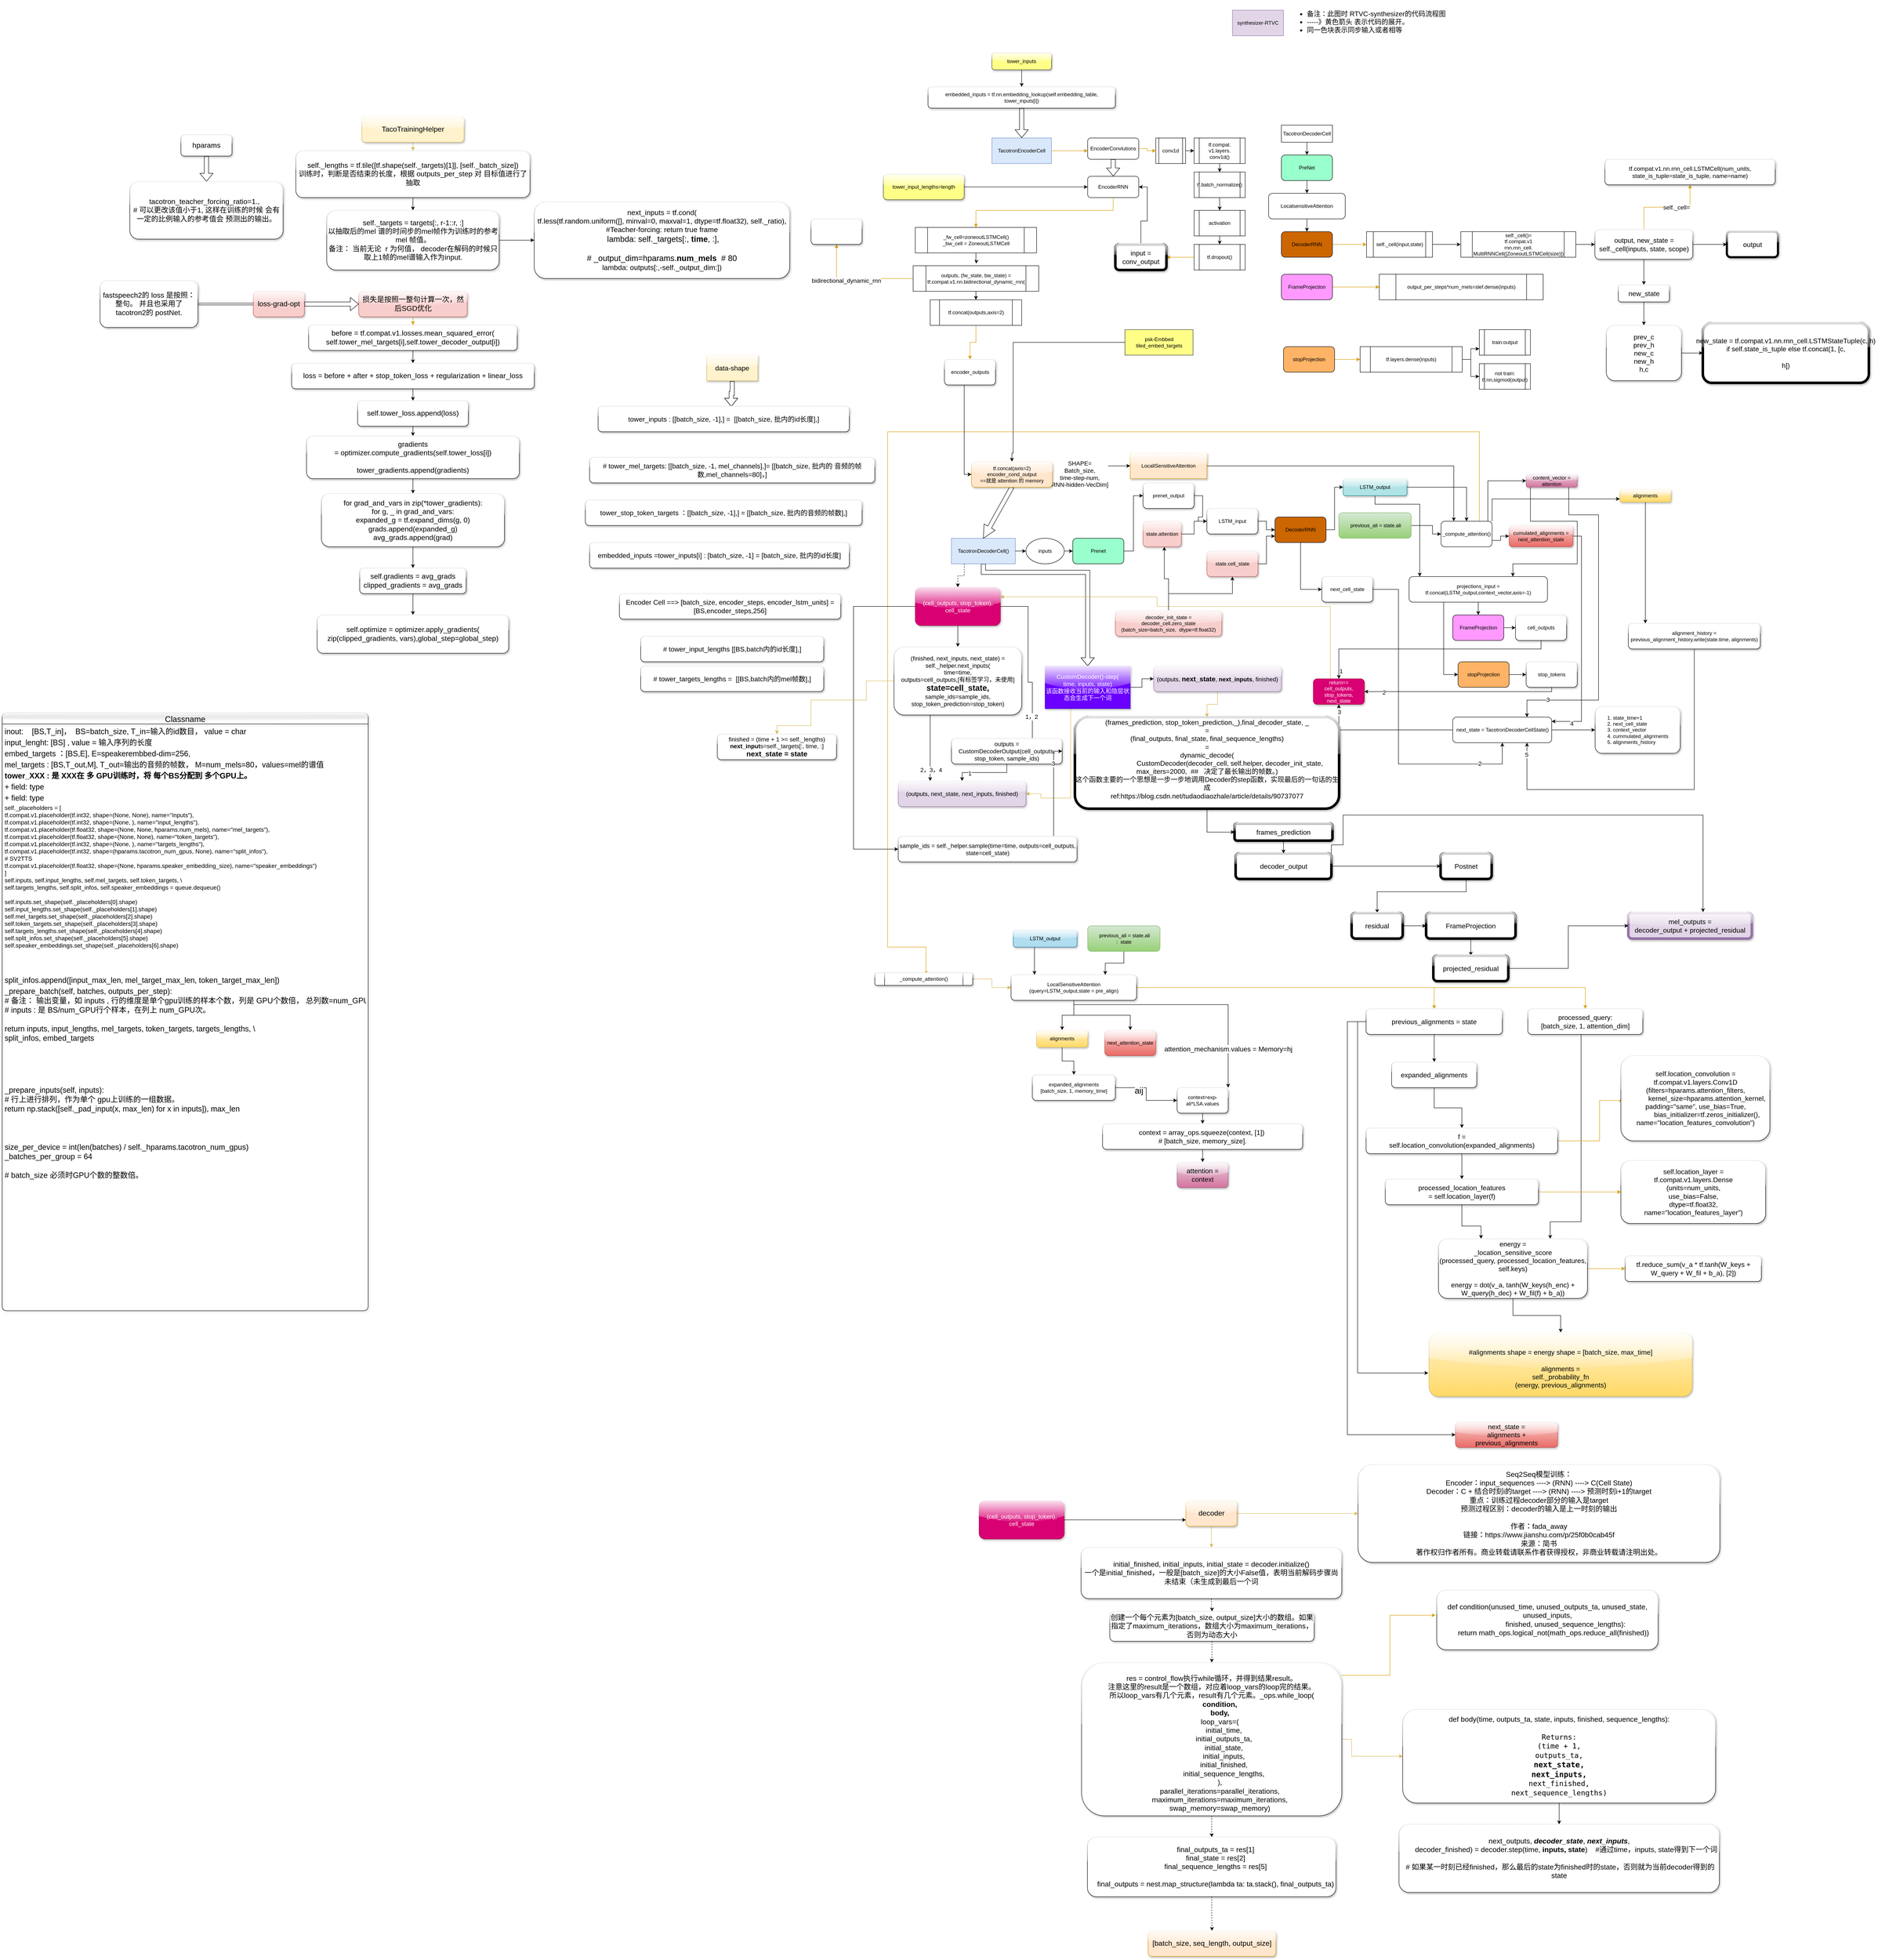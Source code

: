 <mxfile version="13.10.9" type="github">
  <diagram id="kgpKYQtTHZ0yAKxKKP6v" name="syn">
    <mxGraphModel dx="4257" dy="2040" grid="1" gridSize="10" guides="1" tooltips="1" connect="1" arrows="1" fold="1" page="1" pageScale="1" pageWidth="850" pageHeight="1100" math="0" shadow="0">
      <root>
        <mxCell id="0" />
        <mxCell id="1" parent="0" />
        <mxCell id="5ah7Fh8-n24Y0VrOONyn-1" value="synthesizer-RTVC" style="rounded=0;whiteSpace=wrap;html=1;fillColor=#e1d5e7;strokeColor=#9673a6;" parent="1" vertex="1">
          <mxGeometry x="340" y="-240" width="120" height="60" as="geometry" />
        </mxCell>
        <mxCell id="5ah7Fh8-n24Y0VrOONyn-142" style="edgeStyle=orthogonalEdgeStyle;rounded=0;orthogonalLoop=1;jettySize=auto;html=1;fillColor=#ffe6cc;strokeColor=#d79b00;exitX=1;exitY=0.5;exitDx=0;exitDy=0;" parent="1" source="5ah7Fh8-n24Y0VrOONyn-3" target="5ah7Fh8-n24Y0VrOONyn-6" edge="1">
          <mxGeometry relative="1" as="geometry">
            <Array as="points">
              <mxPoint x="-60" y="90" />
              <mxPoint x="-60" y="90" />
            </Array>
          </mxGeometry>
        </mxCell>
        <mxCell id="5ah7Fh8-n24Y0VrOONyn-138" style="edgeStyle=orthogonalEdgeStyle;rounded=0;orthogonalLoop=1;jettySize=auto;html=1;exitX=0;exitY=0.5;exitDx=0;exitDy=0;entryX=0.5;entryY=0;entryDx=0;entryDy=0;" parent="1" source="5ah7Fh8-n24Y0VrOONyn-4" target="5ah7Fh8-n24Y0VrOONyn-137" edge="1">
          <mxGeometry relative="1" as="geometry">
            <mxPoint x="-140" y="800" as="targetPoint" />
            <Array as="points">
              <mxPoint x="-175" y="540" />
              <mxPoint x="-175" y="800" />
              <mxPoint x="-178" y="800" />
            </Array>
          </mxGeometry>
        </mxCell>
        <mxCell id="5ah7Fh8-n24Y0VrOONyn-4" value="&lt;div&gt;psk-Embbed&lt;/div&gt;&lt;div&gt;tiled_embed_targets&lt;br&gt;&lt;/div&gt;" style="rounded=0;whiteSpace=wrap;html=1;fillColor=#ffff88;strokeColor=#36393d;" parent="1" vertex="1">
          <mxGeometry x="87.5" y="510" width="160" height="60" as="geometry" />
        </mxCell>
        <mxCell id="5ah7Fh8-n24Y0VrOONyn-194" style="edgeStyle=orthogonalEdgeStyle;rounded=0;orthogonalLoop=1;jettySize=auto;html=1;entryX=0.5;entryY=0;entryDx=0;entryDy=0;" parent="1" source="5ah7Fh8-n24Y0VrOONyn-5" target="5ah7Fh8-n24Y0VrOONyn-8" edge="1">
          <mxGeometry relative="1" as="geometry" />
        </mxCell>
        <mxCell id="5ah7Fh8-n24Y0VrOONyn-5" value="TacotronDecoderCell" style="rounded=0;whiteSpace=wrap;html=1;" parent="1" vertex="1">
          <mxGeometry x="455" y="30" width="120" height="40" as="geometry" />
        </mxCell>
        <mxCell id="5ah7Fh8-n24Y0VrOONyn-14" style="edgeStyle=orthogonalEdgeStyle;rounded=0;orthogonalLoop=1;jettySize=auto;html=1;entryX=0;entryY=0.5;entryDx=0;entryDy=0;fillColor=#ffe6cc;strokeColor=#d79b00;" parent="1" source="5ah7Fh8-n24Y0VrOONyn-6" target="5ah7Fh8-n24Y0VrOONyn-15" edge="1">
          <mxGeometry relative="1" as="geometry">
            <mxPoint x="200" y="260" as="targetPoint" />
          </mxGeometry>
        </mxCell>
        <mxCell id="5ah7Fh8-n24Y0VrOONyn-274" value="" style="edgeStyle=orthogonalEdgeStyle;rounded=0;orthogonalLoop=1;jettySize=auto;html=1;fontSize=16;shape=flexArrow;" parent="1" source="5ah7Fh8-n24Y0VrOONyn-6" target="5ah7Fh8-n24Y0VrOONyn-7" edge="1">
          <mxGeometry relative="1" as="geometry" />
        </mxCell>
        <mxCell id="5ah7Fh8-n24Y0VrOONyn-6" value="EncoderConvlutions" style="rounded=1;whiteSpace=wrap;html=1;" parent="1" vertex="1">
          <mxGeometry y="60" width="120" height="50" as="geometry" />
        </mxCell>
        <mxCell id="5ah7Fh8-n24Y0VrOONyn-32" style="edgeStyle=orthogonalEdgeStyle;rounded=0;orthogonalLoop=1;jettySize=auto;html=1;fillColor=#ffe6cc;strokeColor=#d79b00;entryX=0.5;entryY=0;entryDx=0;entryDy=0;exitX=0.5;exitY=1;exitDx=0;exitDy=0;" parent="1" source="5ah7Fh8-n24Y0VrOONyn-7" target="5ah7Fh8-n24Y0VrOONyn-25" edge="1">
          <mxGeometry relative="1" as="geometry">
            <Array as="points">
              <mxPoint x="60" y="230" />
              <mxPoint x="-263" y="230" />
            </Array>
          </mxGeometry>
        </mxCell>
        <mxCell id="5ah7Fh8-n24Y0VrOONyn-7" value="EncoderRNN" style="rounded=1;whiteSpace=wrap;html=1;" parent="1" vertex="1">
          <mxGeometry y="150" width="120" height="50" as="geometry" />
        </mxCell>
        <mxCell id="5ah7Fh8-n24Y0VrOONyn-195" style="edgeStyle=orthogonalEdgeStyle;rounded=0;orthogonalLoop=1;jettySize=auto;html=1;entryX=0.5;entryY=0;entryDx=0;entryDy=0;" parent="1" source="5ah7Fh8-n24Y0VrOONyn-8" target="5ah7Fh8-n24Y0VrOONyn-9" edge="1">
          <mxGeometry relative="1" as="geometry" />
        </mxCell>
        <mxCell id="5ah7Fh8-n24Y0VrOONyn-8" value="PreNet" style="rounded=1;whiteSpace=wrap;html=1;fillColor=#99FFCC;" parent="1" vertex="1">
          <mxGeometry x="455" y="100" width="120" height="60" as="geometry" />
        </mxCell>
        <mxCell id="5ah7Fh8-n24Y0VrOONyn-196" style="edgeStyle=orthogonalEdgeStyle;rounded=0;orthogonalLoop=1;jettySize=auto;html=1;entryX=0.5;entryY=0;entryDx=0;entryDy=0;" parent="1" source="5ah7Fh8-n24Y0VrOONyn-9" target="5ah7Fh8-n24Y0VrOONyn-10" edge="1">
          <mxGeometry relative="1" as="geometry" />
        </mxCell>
        <mxCell id="5ah7Fh8-n24Y0VrOONyn-9" value="LocalsensitiveAttention" style="rounded=1;whiteSpace=wrap;html=1;" parent="1" vertex="1">
          <mxGeometry x="425" y="190" width="180" height="60" as="geometry" />
        </mxCell>
        <mxCell id="5ah7Fh8-n24Y0VrOONyn-256" style="edgeStyle=orthogonalEdgeStyle;rounded=0;orthogonalLoop=1;jettySize=auto;html=1;entryX=0;entryY=0.5;entryDx=0;entryDy=0;fontSize=16;fillColor=#ffe6cc;strokeColor=#d79b00;" parent="1" source="5ah7Fh8-n24Y0VrOONyn-10" target="5ah7Fh8-n24Y0VrOONyn-35" edge="1">
          <mxGeometry relative="1" as="geometry" />
        </mxCell>
        <mxCell id="5ah7Fh8-n24Y0VrOONyn-10" value="DecoderRNN" style="rounded=1;whiteSpace=wrap;html=1;fillColor=#CC6600;" parent="1" vertex="1">
          <mxGeometry x="455" y="280" width="120" height="60" as="geometry" />
        </mxCell>
        <mxCell id="5ah7Fh8-n24Y0VrOONyn-40" style="edgeStyle=orthogonalEdgeStyle;rounded=0;orthogonalLoop=1;jettySize=auto;html=1;fillColor=#ffe6cc;strokeColor=#d79b00;" parent="1" source="5ah7Fh8-n24Y0VrOONyn-11" target="5ah7Fh8-n24Y0VrOONyn-39" edge="1">
          <mxGeometry relative="1" as="geometry" />
        </mxCell>
        <mxCell id="5ah7Fh8-n24Y0VrOONyn-11" value="FrameProjection" style="rounded=1;whiteSpace=wrap;html=1;fillColor=#FF99FF;" parent="1" vertex="1">
          <mxGeometry x="455" y="380" width="120" height="60" as="geometry" />
        </mxCell>
        <mxCell id="5ah7Fh8-n24Y0VrOONyn-42" style="edgeStyle=orthogonalEdgeStyle;rounded=0;orthogonalLoop=1;jettySize=auto;html=1;exitX=1;exitY=0.5;exitDx=0;exitDy=0;fillColor=#ffe6cc;strokeColor=#d79b00;" parent="1" source="5ah7Fh8-n24Y0VrOONyn-12" target="5ah7Fh8-n24Y0VrOONyn-41" edge="1">
          <mxGeometry relative="1" as="geometry" />
        </mxCell>
        <mxCell id="5ah7Fh8-n24Y0VrOONyn-12" value="stopProjection" style="rounded=1;whiteSpace=wrap;html=1;fillColor=#FFB366;" parent="1" vertex="1">
          <mxGeometry x="460" y="550" width="120" height="60" as="geometry" />
        </mxCell>
        <mxCell id="5ah7Fh8-n24Y0VrOONyn-17" style="edgeStyle=orthogonalEdgeStyle;rounded=0;orthogonalLoop=1;jettySize=auto;html=1;exitX=1;exitY=0.5;exitDx=0;exitDy=0;entryX=0;entryY=0.5;entryDx=0;entryDy=0;" parent="1" source="5ah7Fh8-n24Y0VrOONyn-15" target="5ah7Fh8-n24Y0VrOONyn-16" edge="1">
          <mxGeometry relative="1" as="geometry" />
        </mxCell>
        <mxCell id="5ah7Fh8-n24Y0VrOONyn-15" value="conv1d" style="shape=process;whiteSpace=wrap;html=1;backgroundOutline=1;" parent="1" vertex="1">
          <mxGeometry x="160" y="60" width="70" height="60" as="geometry" />
        </mxCell>
        <mxCell id="5ah7Fh8-n24Y0VrOONyn-22" style="edgeStyle=orthogonalEdgeStyle;rounded=0;orthogonalLoop=1;jettySize=auto;html=1;exitX=0.5;exitY=1;exitDx=0;exitDy=0;entryX=0.5;entryY=0;entryDx=0;entryDy=0;" parent="1" source="5ah7Fh8-n24Y0VrOONyn-16" target="5ah7Fh8-n24Y0VrOONyn-19" edge="1">
          <mxGeometry relative="1" as="geometry" />
        </mxCell>
        <mxCell id="5ah7Fh8-n24Y0VrOONyn-16" value="&lt;div&gt;tf.compat.&lt;/div&gt;&lt;div&gt;v1.layers.&lt;/div&gt;&lt;div&gt;conv1d()&lt;/div&gt;" style="shape=process;whiteSpace=wrap;html=1;backgroundOutline=1;" parent="1" vertex="1">
          <mxGeometry x="250" y="60" width="120" height="60" as="geometry" />
        </mxCell>
        <mxCell id="5ah7Fh8-n24Y0VrOONyn-23" style="edgeStyle=orthogonalEdgeStyle;rounded=0;orthogonalLoop=1;jettySize=auto;html=1;exitX=0.5;exitY=1;exitDx=0;exitDy=0;entryX=0.5;entryY=0;entryDx=0;entryDy=0;" parent="1" source="5ah7Fh8-n24Y0VrOONyn-19" target="5ah7Fh8-n24Y0VrOONyn-20" edge="1">
          <mxGeometry relative="1" as="geometry" />
        </mxCell>
        <mxCell id="5ah7Fh8-n24Y0VrOONyn-19" value="&lt;div&gt;tf.batch_normalize()&lt;/div&gt;" style="shape=process;whiteSpace=wrap;html=1;backgroundOutline=1;" parent="1" vertex="1">
          <mxGeometry x="250" y="140" width="120" height="60" as="geometry" />
        </mxCell>
        <mxCell id="5ah7Fh8-n24Y0VrOONyn-24" style="edgeStyle=orthogonalEdgeStyle;rounded=0;orthogonalLoop=1;jettySize=auto;html=1;exitX=0.5;exitY=1;exitDx=0;exitDy=0;" parent="1" source="5ah7Fh8-n24Y0VrOONyn-20" target="5ah7Fh8-n24Y0VrOONyn-21" edge="1">
          <mxGeometry relative="1" as="geometry" />
        </mxCell>
        <mxCell id="5ah7Fh8-n24Y0VrOONyn-20" value="activation" style="shape=process;whiteSpace=wrap;html=1;backgroundOutline=1;" parent="1" vertex="1">
          <mxGeometry x="250" y="230" width="120" height="60" as="geometry" />
        </mxCell>
        <mxCell id="5ah7Fh8-n24Y0VrOONyn-272" style="edgeStyle=orthogonalEdgeStyle;rounded=0;orthogonalLoop=1;jettySize=auto;html=1;entryX=1;entryY=0.5;entryDx=0;entryDy=0;fontSize=16;fillColor=#ffe6cc;strokeColor=#d79b00;" parent="1" source="5ah7Fh8-n24Y0VrOONyn-21" target="5ah7Fh8-n24Y0VrOONyn-271" edge="1">
          <mxGeometry relative="1" as="geometry" />
        </mxCell>
        <mxCell id="5ah7Fh8-n24Y0VrOONyn-21" value="tf.dropout()" style="shape=process;whiteSpace=wrap;html=1;backgroundOutline=1;" parent="1" vertex="1">
          <mxGeometry x="250" y="310" width="120" height="60" as="geometry" />
        </mxCell>
        <mxCell id="5ah7Fh8-n24Y0VrOONyn-268" style="edgeStyle=orthogonalEdgeStyle;rounded=0;orthogonalLoop=1;jettySize=auto;html=1;fontSize=16;" parent="1" source="5ah7Fh8-n24Y0VrOONyn-25" edge="1">
          <mxGeometry relative="1" as="geometry">
            <mxPoint x="-262" y="355" as="targetPoint" />
          </mxGeometry>
        </mxCell>
        <mxCell id="5ah7Fh8-n24Y0VrOONyn-25" value="&lt;div&gt;_fw_cell=zoneoutLSTMCell()&lt;/div&gt;&lt;div&gt;_bw_cell = ZoneoutLSTMCell&lt;/div&gt;" style="shape=process;whiteSpace=wrap;html=1;backgroundOutline=1;" parent="1" vertex="1">
          <mxGeometry x="-405" y="270" width="285" height="60" as="geometry" />
        </mxCell>
        <mxCell id="5ah7Fh8-n24Y0VrOONyn-31" style="edgeStyle=orthogonalEdgeStyle;rounded=0;orthogonalLoop=1;jettySize=auto;html=1;entryX=0.5;entryY=0;entryDx=0;entryDy=0;exitX=0.5;exitY=1;exitDx=0;exitDy=0;" parent="1" source="5ah7Fh8-n24Y0VrOONyn-27" target="5ah7Fh8-n24Y0VrOONyn-28" edge="1">
          <mxGeometry relative="1" as="geometry">
            <mxPoint x="-262.5" y="452" as="sourcePoint" />
          </mxGeometry>
        </mxCell>
        <mxCell id="5ah7Fh8-n24Y0VrOONyn-358" style="edgeStyle=orthogonalEdgeStyle;rounded=0;orthogonalLoop=1;jettySize=auto;html=1;fontSize=14;fillColor=#ffe6cc;strokeColor=#d79b00;" parent="1" source="5ah7Fh8-n24Y0VrOONyn-27" target="5ah7Fh8-n24Y0VrOONyn-357" edge="1">
          <mxGeometry relative="1" as="geometry" />
        </mxCell>
        <mxCell id="5ah7Fh8-n24Y0VrOONyn-359" value="&lt;div&gt;bidirectional_dynamic_rnn&lt;/div&gt;" style="edgeLabel;html=1;align=center;verticalAlign=middle;resizable=0;points=[];fontSize=14;" parent="5ah7Fh8-n24Y0VrOONyn-358" vertex="1" connectable="0">
          <mxGeometry x="0.2" y="5" relative="1" as="geometry">
            <mxPoint x="-1" as="offset" />
          </mxGeometry>
        </mxCell>
        <mxCell id="5ah7Fh8-n24Y0VrOONyn-27" value="&lt;div&gt;outputs, (fw_state, bw_state) = tf.compat.v1.nn.bidirectional_dynamic_rnn(&lt;/div&gt;" style="shape=process;whiteSpace=wrap;html=1;backgroundOutline=1;" parent="1" vertex="1">
          <mxGeometry x="-410" y="360" width="295" height="60" as="geometry" />
        </mxCell>
        <mxCell id="5ah7Fh8-n24Y0VrOONyn-269" style="edgeStyle=orthogonalEdgeStyle;rounded=0;orthogonalLoop=1;jettySize=auto;html=1;entryX=0.5;entryY=0;entryDx=0;entryDy=0;fontSize=16;fillColor=#ffe6cc;strokeColor=#d79b00;" parent="1" source="5ah7Fh8-n24Y0VrOONyn-28" target="5ah7Fh8-n24Y0VrOONyn-192" edge="1">
          <mxGeometry relative="1" as="geometry" />
        </mxCell>
        <mxCell id="5ah7Fh8-n24Y0VrOONyn-28" value="tf.concat(outputs,axis=2)" style="shape=process;whiteSpace=wrap;html=1;backgroundOutline=1;" parent="1" vertex="1">
          <mxGeometry x="-370" y="440" width="215" height="60" as="geometry" />
        </mxCell>
        <mxCell id="5ah7Fh8-n24Y0VrOONyn-267" style="edgeStyle=orthogonalEdgeStyle;rounded=0;orthogonalLoop=1;jettySize=auto;html=1;entryX=0;entryY=0.5;entryDx=0;entryDy=0;fontSize=16;" parent="1" source="5ah7Fh8-n24Y0VrOONyn-33" target="5ah7Fh8-n24Y0VrOONyn-258" edge="1">
          <mxGeometry relative="1" as="geometry" />
        </mxCell>
        <mxCell id="5ah7Fh8-n24Y0VrOONyn-33" value="self._cell()=&lt;div&gt;tf.compat.v1&lt;/div&gt;&lt;div&gt;rnn.rnn_cell.&lt;/div&gt;MultiRNNCell([ZoneoutLSTMCell(size)])" style="shape=process;whiteSpace=wrap;html=1;backgroundOutline=1;" parent="1" vertex="1">
          <mxGeometry x="876.5" y="280" width="270" height="60" as="geometry" />
        </mxCell>
        <mxCell id="5ah7Fh8-n24Y0VrOONyn-257" style="edgeStyle=orthogonalEdgeStyle;rounded=0;orthogonalLoop=1;jettySize=auto;html=1;fontSize=16;" parent="1" source="5ah7Fh8-n24Y0VrOONyn-35" edge="1">
          <mxGeometry relative="1" as="geometry">
            <mxPoint x="876" y="310" as="targetPoint" />
          </mxGeometry>
        </mxCell>
        <mxCell id="5ah7Fh8-n24Y0VrOONyn-35" value="self._cell(input,state)" style="shape=process;whiteSpace=wrap;html=1;backgroundOutline=1;" parent="1" vertex="1">
          <mxGeometry x="655" y="280" width="155" height="60" as="geometry" />
        </mxCell>
        <mxCell id="5ah7Fh8-n24Y0VrOONyn-39" value="output_per_steps*num_mels=slef.dense(inputs)" style="shape=process;whiteSpace=wrap;html=1;backgroundOutline=1;" parent="1" vertex="1">
          <mxGeometry x="685" y="380" width="385" height="60" as="geometry" />
        </mxCell>
        <mxCell id="5ah7Fh8-n24Y0VrOONyn-199" style="edgeStyle=orthogonalEdgeStyle;rounded=0;orthogonalLoop=1;jettySize=auto;html=1;entryX=0;entryY=0.75;entryDx=0;entryDy=0;" parent="1" source="5ah7Fh8-n24Y0VrOONyn-41" target="5ah7Fh8-n24Y0VrOONyn-43" edge="1">
          <mxGeometry relative="1" as="geometry" />
        </mxCell>
        <mxCell id="5ah7Fh8-n24Y0VrOONyn-200" style="edgeStyle=orthogonalEdgeStyle;rounded=0;orthogonalLoop=1;jettySize=auto;html=1;entryX=0;entryY=0.5;entryDx=0;entryDy=0;" parent="1" source="5ah7Fh8-n24Y0VrOONyn-41" target="5ah7Fh8-n24Y0VrOONyn-44" edge="1">
          <mxGeometry relative="1" as="geometry" />
        </mxCell>
        <mxCell id="5ah7Fh8-n24Y0VrOONyn-41" value="tf.layers.dense(inputs)" style="shape=process;whiteSpace=wrap;html=1;backgroundOutline=1;" parent="1" vertex="1">
          <mxGeometry x="640" y="550" width="240" height="60" as="geometry" />
        </mxCell>
        <mxCell id="5ah7Fh8-n24Y0VrOONyn-43" value="train:output" style="shape=process;whiteSpace=wrap;html=1;backgroundOutline=1;" parent="1" vertex="1">
          <mxGeometry x="920" y="510" width="120" height="60" as="geometry" />
        </mxCell>
        <mxCell id="5ah7Fh8-n24Y0VrOONyn-44" value="&lt;div&gt;not train:&lt;/div&gt;&lt;div&gt;tf.nn,sigmod(output)&lt;br&gt;&lt;/div&gt;" style="shape=process;whiteSpace=wrap;html=1;backgroundOutline=1;" parent="1" vertex="1">
          <mxGeometry x="920" y="590" width="120" height="60" as="geometry" />
        </mxCell>
        <mxCell id="5ah7Fh8-n24Y0VrOONyn-372" style="edgeStyle=orthogonalEdgeStyle;rounded=0;orthogonalLoop=1;jettySize=auto;html=1;entryX=0.5;entryY=0;entryDx=0;entryDy=0;fontSize=14;dashed=1;" parent="1" source="5ah7Fh8-n24Y0VrOONyn-46" target="5ah7Fh8-n24Y0VrOONyn-371" edge="1">
          <mxGeometry relative="1" as="geometry">
            <Array as="points">
              <mxPoint x="-290" y="1088" />
              <mxPoint x="-305" y="1088" />
            </Array>
          </mxGeometry>
        </mxCell>
        <mxCell id="5ah7Fh8-n24Y0VrOONyn-385" style="edgeStyle=orthogonalEdgeStyle;rounded=0;orthogonalLoop=1;jettySize=auto;html=1;entryX=0.5;entryY=0;entryDx=0;entryDy=0;fontSize=14;shape=flexArrow;" parent="1" source="5ah7Fh8-n24Y0VrOONyn-46" target="5ah7Fh8-n24Y0VrOONyn-396" edge="1">
          <mxGeometry relative="1" as="geometry">
            <mxPoint x="-20" y="1330" as="targetPoint" />
            <Array as="points">
              <mxPoint x="-245" y="1080" />
              <mxPoint y="1080" />
            </Array>
          </mxGeometry>
        </mxCell>
        <mxCell id="5ah7Fh8-n24Y0VrOONyn-46" value="TacotronDecoderCell()" style="rounded=0;whiteSpace=wrap;html=1;fillColor=#dae8fc;strokeColor=#6c8ebf;" parent="1" vertex="1">
          <mxGeometry x="-320" y="1000" width="150" height="60" as="geometry" />
        </mxCell>
        <mxCell id="5ah7Fh8-n24Y0VrOONyn-62" style="edgeStyle=orthogonalEdgeStyle;rounded=0;orthogonalLoop=1;jettySize=auto;html=1;exitX=1;exitY=0.5;exitDx=0;exitDy=0;" parent="1" source="5ah7Fh8-n24Y0VrOONyn-48" target="5ah7Fh8-n24Y0VrOONyn-50" edge="1">
          <mxGeometry relative="1" as="geometry" />
        </mxCell>
        <mxCell id="5ah7Fh8-n24Y0VrOONyn-48" value="inputs" style="ellipse;whiteSpace=wrap;html=1;" parent="1" vertex="1">
          <mxGeometry x="-145" y="1000" width="90" height="60" as="geometry" />
        </mxCell>
        <mxCell id="5ah7Fh8-n24Y0VrOONyn-49" value="" style="edgeStyle=orthogonalEdgeStyle;rounded=0;orthogonalLoop=1;jettySize=auto;html=1;" parent="1" source="5ah7Fh8-n24Y0VrOONyn-46" target="5ah7Fh8-n24Y0VrOONyn-48" edge="1">
          <mxGeometry relative="1" as="geometry" />
        </mxCell>
        <mxCell id="5ah7Fh8-n24Y0VrOONyn-154" style="edgeStyle=orthogonalEdgeStyle;rounded=0;orthogonalLoop=1;jettySize=auto;html=1;entryX=0;entryY=0.5;entryDx=0;entryDy=0;" parent="1" source="5ah7Fh8-n24Y0VrOONyn-50" target="5ah7Fh8-n24Y0VrOONyn-152" edge="1">
          <mxGeometry relative="1" as="geometry" />
        </mxCell>
        <mxCell id="5ah7Fh8-n24Y0VrOONyn-50" value="Prenet" style="rounded=1;whiteSpace=wrap;html=1;fillColor=#99FFCC;" parent="1" vertex="1">
          <mxGeometry x="-35" y="1000" width="120" height="60" as="geometry" />
        </mxCell>
        <mxCell id="5ah7Fh8-n24Y0VrOONyn-163" style="edgeStyle=orthogonalEdgeStyle;rounded=0;orthogonalLoop=1;jettySize=auto;html=1;entryX=0;entryY=0.5;entryDx=0;entryDy=0;" parent="1" source="5ah7Fh8-n24Y0VrOONyn-65" target="5ah7Fh8-n24Y0VrOONyn-161" edge="1">
          <mxGeometry relative="1" as="geometry" />
        </mxCell>
        <mxCell id="5ah7Fh8-n24Y0VrOONyn-164" style="edgeStyle=orthogonalEdgeStyle;rounded=0;orthogonalLoop=1;jettySize=auto;html=1;entryX=0;entryY=0.5;entryDx=0;entryDy=0;" parent="1" source="5ah7Fh8-n24Y0VrOONyn-65" target="5ah7Fh8-n24Y0VrOONyn-162" edge="1">
          <mxGeometry relative="1" as="geometry" />
        </mxCell>
        <mxCell id="5ah7Fh8-n24Y0VrOONyn-65" value="DecoderRNN" style="rounded=1;whiteSpace=wrap;html=1;fillColor=#CC6600;" parent="1" vertex="1">
          <mxGeometry x="440" y="950" width="120" height="60" as="geometry" />
        </mxCell>
        <mxCell id="5ah7Fh8-n24Y0VrOONyn-76" style="edgeStyle=orthogonalEdgeStyle;rounded=0;orthogonalLoop=1;jettySize=auto;html=1;entryX=0;entryY=0.5;entryDx=0;entryDy=0;exitX=1;exitY=0.5;exitDx=0;exitDy=0;" parent="1" source="5ah7Fh8-n24Y0VrOONyn-73" target="5ah7Fh8-n24Y0VrOONyn-74" edge="1">
          <mxGeometry relative="1" as="geometry">
            <mxPoint x="810" y="990" as="targetPoint" />
            <Array as="points">
              <mxPoint x="760" y="970" />
              <mxPoint x="810" y="970" />
              <mxPoint x="810" y="990" />
            </Array>
          </mxGeometry>
        </mxCell>
        <mxCell id="5ah7Fh8-n24Y0VrOONyn-73" value="&amp;nbsp;previous_ali = state.ali" style="rounded=1;whiteSpace=wrap;html=1;fillColor=#d5e8d4;strokeColor=#82b366;gradientColor=#97d077;" parent="1" vertex="1">
          <mxGeometry x="590" y="940" width="170" height="60" as="geometry" />
        </mxCell>
        <mxCell id="5ah7Fh8-n24Y0VrOONyn-110" style="edgeStyle=orthogonalEdgeStyle;rounded=0;orthogonalLoop=1;jettySize=auto;html=1;exitX=0.75;exitY=0;exitDx=0;exitDy=0;gradientColor=#ffa500;fillColor=#ffcd28;strokeColor=#d79b00;entryX=0.5;entryY=0;entryDx=0;entryDy=0;" parent="1" source="5ah7Fh8-n24Y0VrOONyn-74" target="5ah7Fh8-n24Y0VrOONyn-108" edge="1">
          <mxGeometry relative="1" as="geometry">
            <mxPoint x="950" y="680" as="sourcePoint" />
            <mxPoint x="-122" y="1750" as="targetPoint" />
            <Array as="points">
              <mxPoint x="920" y="750" />
              <mxPoint x="-470" y="750" />
              <mxPoint x="-470" y="1960" />
              <mxPoint x="-380" y="1960" />
              <mxPoint x="-380" y="2020" />
            </Array>
          </mxGeometry>
        </mxCell>
        <mxCell id="5ah7Fh8-n24Y0VrOONyn-174" style="edgeStyle=orthogonalEdgeStyle;rounded=0;orthogonalLoop=1;jettySize=auto;html=1;entryX=0;entryY=0.75;entryDx=0;entryDy=0;exitX=1;exitY=0;exitDx=0;exitDy=0;" parent="1" source="5ah7Fh8-n24Y0VrOONyn-74" target="5ah7Fh8-n24Y0VrOONyn-172" edge="1">
          <mxGeometry relative="1" as="geometry">
            <mxPoint x="950" y="980" as="sourcePoint" />
          </mxGeometry>
        </mxCell>
        <mxCell id="5ah7Fh8-n24Y0VrOONyn-175" style="edgeStyle=orthogonalEdgeStyle;rounded=0;orthogonalLoop=1;jettySize=auto;html=1;" parent="1" source="5ah7Fh8-n24Y0VrOONyn-74" target="5ah7Fh8-n24Y0VrOONyn-171" edge="1">
          <mxGeometry relative="1" as="geometry">
            <Array as="points">
              <mxPoint x="940" y="865" />
            </Array>
          </mxGeometry>
        </mxCell>
        <mxCell id="5ah7Fh8-n24Y0VrOONyn-176" style="edgeStyle=orthogonalEdgeStyle;rounded=0;orthogonalLoop=1;jettySize=auto;html=1;exitX=1;exitY=0.75;exitDx=0;exitDy=0;entryX=0;entryY=0.5;entryDx=0;entryDy=0;" parent="1" source="5ah7Fh8-n24Y0VrOONyn-74" target="5ah7Fh8-n24Y0VrOONyn-173" edge="1">
          <mxGeometry relative="1" as="geometry" />
        </mxCell>
        <mxCell id="5ah7Fh8-n24Y0VrOONyn-74" value="_compute_attention()" style="rounded=1;whiteSpace=wrap;html=1;" parent="1" vertex="1">
          <mxGeometry x="830" y="960" width="120" height="60" as="geometry" />
        </mxCell>
        <mxCell id="5ah7Fh8-n24Y0VrOONyn-87" style="edgeStyle=orthogonalEdgeStyle;rounded=0;orthogonalLoop=1;jettySize=auto;html=1;" parent="1" source="5ah7Fh8-n24Y0VrOONyn-83" target="5ah7Fh8-n24Y0VrOONyn-86" edge="1">
          <mxGeometry relative="1" as="geometry" />
        </mxCell>
        <mxCell id="5ah7Fh8-n24Y0VrOONyn-97" style="edgeStyle=orthogonalEdgeStyle;rounded=0;orthogonalLoop=1;jettySize=auto;html=1;exitX=0.25;exitY=1;exitDx=0;exitDy=0;entryX=0;entryY=0.5;entryDx=0;entryDy=0;" parent="1" source="5ah7Fh8-n24Y0VrOONyn-83" target="5ah7Fh8-n24Y0VrOONyn-91" edge="1">
          <mxGeometry relative="1" as="geometry" />
        </mxCell>
        <mxCell id="5ah7Fh8-n24Y0VrOONyn-83" value="projections_input = tf.concat(LSTM_output,context_vector,axis=-1)" style="rounded=1;whiteSpace=wrap;html=1;" parent="1" vertex="1">
          <mxGeometry x="755" y="1090" width="325" height="60" as="geometry" />
        </mxCell>
        <mxCell id="5ah7Fh8-n24Y0VrOONyn-181" style="edgeStyle=orthogonalEdgeStyle;rounded=0;orthogonalLoop=1;jettySize=auto;html=1;" parent="1" source="5ah7Fh8-n24Y0VrOONyn-86" target="5ah7Fh8-n24Y0VrOONyn-180" edge="1">
          <mxGeometry relative="1" as="geometry" />
        </mxCell>
        <mxCell id="5ah7Fh8-n24Y0VrOONyn-86" value="FrameProjection" style="rounded=1;whiteSpace=wrap;html=1;fillColor=#FF99FF;" parent="1" vertex="1">
          <mxGeometry x="857.5" y="1180" width="120" height="60" as="geometry" />
        </mxCell>
        <mxCell id="5ah7Fh8-n24Y0VrOONyn-96" style="edgeStyle=orthogonalEdgeStyle;rounded=0;orthogonalLoop=1;jettySize=auto;html=1;entryX=0;entryY=0.5;entryDx=0;entryDy=0;" parent="1" source="5ah7Fh8-n24Y0VrOONyn-91" target="5ah7Fh8-n24Y0VrOONyn-183" edge="1">
          <mxGeometry relative="1" as="geometry">
            <mxPoint x="1050" y="1320" as="targetPoint" />
          </mxGeometry>
        </mxCell>
        <mxCell id="5ah7Fh8-n24Y0VrOONyn-91" value="stopProjection" style="rounded=1;whiteSpace=wrap;html=1;fillColor=#FFB366;" parent="1" vertex="1">
          <mxGeometry x="870" y="1290" width="120" height="60" as="geometry" />
        </mxCell>
        <mxCell id="5ah7Fh8-n24Y0VrOONyn-100" style="edgeStyle=orthogonalEdgeStyle;rounded=0;orthogonalLoop=1;jettySize=auto;html=1;" parent="1" source="5ah7Fh8-n24Y0VrOONyn-98" target="5ah7Fh8-n24Y0VrOONyn-201" edge="1">
          <mxGeometry relative="1" as="geometry">
            <mxPoint x="1140" y="1450" as="targetPoint" />
          </mxGeometry>
        </mxCell>
        <mxCell id="5ah7Fh8-n24Y0VrOONyn-102" style="edgeStyle=orthogonalEdgeStyle;rounded=0;orthogonalLoop=1;jettySize=auto;html=1;entryX=0.5;entryY=1;entryDx=0;entryDy=0;" parent="1" source="5ah7Fh8-n24Y0VrOONyn-98" target="5ah7Fh8-n24Y0VrOONyn-101" edge="1">
          <mxGeometry relative="1" as="geometry">
            <Array as="points">
              <mxPoint x="590" y="1450" />
            </Array>
          </mxGeometry>
        </mxCell>
        <mxCell id="5ah7Fh8-n24Y0VrOONyn-369" value="3" style="edgeLabel;html=1;align=center;verticalAlign=middle;resizable=0;points=[];fontSize=14;" parent="5ah7Fh8-n24Y0VrOONyn-102" vertex="1" connectable="0">
          <mxGeometry x="0.889" y="-1" relative="1" as="geometry">
            <mxPoint as="offset" />
          </mxGeometry>
        </mxCell>
        <mxCell id="5ah7Fh8-n24Y0VrOONyn-98" value="next_state = TacotronDecoderCellState()" style="rounded=1;whiteSpace=wrap;html=1;" parent="1" vertex="1">
          <mxGeometry x="857.5" y="1420" width="232.5" height="60" as="geometry" />
        </mxCell>
        <mxCell id="5ah7Fh8-n24Y0VrOONyn-402" style="edgeStyle=orthogonalEdgeStyle;rounded=0;orthogonalLoop=1;jettySize=auto;html=1;entryX=1;entryY=0.25;entryDx=0;entryDy=0;fontSize=14;fillColor=#fff2cc;strokeColor=#d6b656;" parent="1" source="5ah7Fh8-n24Y0VrOONyn-101" target="5ah7Fh8-n24Y0VrOONyn-371" edge="1">
          <mxGeometry relative="1" as="geometry">
            <Array as="points">
              <mxPoint x="570" y="1160" />
              <mxPoint x="163" y="1160" />
              <mxPoint x="163" y="1138" />
            </Array>
          </mxGeometry>
        </mxCell>
        <mxCell id="5ah7Fh8-n24Y0VrOONyn-101" value="&lt;div&gt;return==&lt;/div&gt;&lt;div&gt;cell_outputs,&lt;/div&gt;&lt;div&gt;stop_tokens,&lt;/div&gt;&lt;div&gt;next_state&lt;br&gt;&lt;/div&gt;" style="rounded=1;whiteSpace=wrap;html=1;fillColor=#d80073;strokeColor=#A50040;fontColor=#ffffff;shadow=1;" parent="1" vertex="1">
          <mxGeometry x="530" y="1330" width="120" height="60" as="geometry" />
        </mxCell>
        <mxCell id="5ah7Fh8-n24Y0VrOONyn-225" style="edgeStyle=orthogonalEdgeStyle;rounded=0;orthogonalLoop=1;jettySize=auto;html=1;entryX=0;entryY=0.5;entryDx=0;entryDy=0;fontSize=16;gradientColor=#ffd966;fillColor=#fff2cc;strokeColor=#d6b656;" parent="1" source="5ah7Fh8-n24Y0VrOONyn-108" target="5ah7Fh8-n24Y0VrOONyn-202" edge="1">
          <mxGeometry relative="1" as="geometry" />
        </mxCell>
        <mxCell id="5ah7Fh8-n24Y0VrOONyn-108" value="_compute_attention()" style="shape=process;whiteSpace=wrap;html=1;backgroundOutline=1;rounded=1;shadow=1;glass=1;" parent="1" vertex="1">
          <mxGeometry x="-500" y="2020" width="230" height="30" as="geometry" />
        </mxCell>
        <mxCell id="5ah7Fh8-n24Y0VrOONyn-191" style="edgeStyle=orthogonalEdgeStyle;rounded=0;orthogonalLoop=1;jettySize=auto;html=1;entryX=0;entryY=0.5;entryDx=0;entryDy=0;" parent="1" source="5ah7Fh8-n24Y0VrOONyn-137" target="5ah7Fh8-n24Y0VrOONyn-165" edge="1">
          <mxGeometry relative="1" as="geometry">
            <mxPoint x="50" y="1410" as="targetPoint" />
          </mxGeometry>
        </mxCell>
        <mxCell id="5ah7Fh8-n24Y0VrOONyn-360" value="&lt;div&gt;SHAPE=&lt;/div&gt;&lt;div&gt;Batch_size,&lt;/div&gt;&lt;div&gt;time-step-num,&lt;/div&gt;&lt;div&gt;RNN-hidden-VecDim]&lt;br&gt;&lt;/div&gt;" style="edgeLabel;html=1;align=center;verticalAlign=middle;resizable=0;points=[];fontSize=14;" parent="5ah7Fh8-n24Y0VrOONyn-191" vertex="1" connectable="0">
          <mxGeometry x="-0.358" y="1" relative="1" as="geometry">
            <mxPoint x="-1" as="offset" />
          </mxGeometry>
        </mxCell>
        <mxCell id="5ah7Fh8-n24Y0VrOONyn-370" style="edgeStyle=orthogonalEdgeStyle;rounded=0;orthogonalLoop=1;jettySize=auto;html=1;entryX=0.5;entryY=0;entryDx=0;entryDy=0;fontSize=14;shape=arrow;" parent="1" source="5ah7Fh8-n24Y0VrOONyn-137" target="5ah7Fh8-n24Y0VrOONyn-46" edge="1">
          <mxGeometry relative="1" as="geometry" />
        </mxCell>
        <mxCell id="5ah7Fh8-n24Y0VrOONyn-137" value="tf.concat(axis=2)&lt;br&gt;&lt;div&gt;encoder_cond_output&lt;/div&gt;==就是 attention 的 memory" style="rounded=1;whiteSpace=wrap;html=1;shadow=1;glass=1;fillColor=#ffe6cc;strokeColor=#d79b00;" parent="1" vertex="1">
          <mxGeometry x="-273" y="820" width="190" height="60" as="geometry" />
        </mxCell>
        <mxCell id="5ah7Fh8-n24Y0VrOONyn-275" style="edgeStyle=orthogonalEdgeStyle;shape=flexArrow;rounded=0;orthogonalLoop=1;jettySize=auto;html=1;entryX=0.5;entryY=0;entryDx=0;entryDy=0;fontSize=16;" parent="1" source="5ah7Fh8-n24Y0VrOONyn-140" target="5ah7Fh8-n24Y0VrOONyn-3" edge="1">
          <mxGeometry relative="1" as="geometry" />
        </mxCell>
        <mxCell id="5ah7Fh8-n24Y0VrOONyn-140" value="embedded_inputs = tf.nn.embedding_lookup(self.embedding_table, tower_inputs[i])" style="rounded=1;whiteSpace=wrap;html=1;shadow=1;glass=1;" parent="1" vertex="1">
          <mxGeometry x="-375" y="-60" width="440" height="50" as="geometry" />
        </mxCell>
        <mxCell id="5ah7Fh8-n24Y0VrOONyn-143" style="edgeStyle=orthogonalEdgeStyle;rounded=0;orthogonalLoop=1;jettySize=auto;html=1;" parent="1" source="5ah7Fh8-n24Y0VrOONyn-141" target="5ah7Fh8-n24Y0VrOONyn-140" edge="1">
          <mxGeometry relative="1" as="geometry" />
        </mxCell>
        <mxCell id="5ah7Fh8-n24Y0VrOONyn-141" value="tower_inputs" style="rounded=1;whiteSpace=wrap;html=1;shadow=1;glass=1;fillColor=#ffff88;strokeColor=#36393d;" parent="1" vertex="1">
          <mxGeometry x="-225" y="-140" width="140" height="40" as="geometry" />
        </mxCell>
        <mxCell id="5ah7Fh8-n24Y0VrOONyn-3" value="TacotronEncoderCell" style="rounded=0;whiteSpace=wrap;html=1;fillColor=#dae8fc;strokeColor=#6c8ebf;" parent="1" vertex="1">
          <mxGeometry x="-225" y="60" width="140" height="60" as="geometry" />
        </mxCell>
        <mxCell id="5ah7Fh8-n24Y0VrOONyn-276" style="edgeStyle=orthogonalEdgeStyle;rounded=0;orthogonalLoop=1;jettySize=auto;html=1;entryX=0;entryY=0.5;entryDx=0;entryDy=0;fontSize=16;" parent="1" source="5ah7Fh8-n24Y0VrOONyn-145" target="5ah7Fh8-n24Y0VrOONyn-7" edge="1">
          <mxGeometry relative="1" as="geometry" />
        </mxCell>
        <mxCell id="5ah7Fh8-n24Y0VrOONyn-145" value="&lt;div&gt;tower_input_lengths=length&lt;/div&gt;" style="rounded=1;whiteSpace=wrap;html=1;shadow=1;glass=1;fillColor=#ffff88;strokeColor=#36393d;" parent="1" vertex="1">
          <mxGeometry x="-480" y="145" width="190" height="60" as="geometry" />
        </mxCell>
        <mxCell id="5ah7Fh8-n24Y0VrOONyn-148" style="edgeStyle=orthogonalEdgeStyle;rounded=0;orthogonalLoop=1;jettySize=auto;html=1;entryX=0;entryY=0.5;entryDx=0;entryDy=0;exitX=0.25;exitY=1;exitDx=0;exitDy=0;" parent="1" source="5ah7Fh8-n24Y0VrOONyn-192" target="5ah7Fh8-n24Y0VrOONyn-137" edge="1">
          <mxGeometry relative="1" as="geometry">
            <mxPoint y="530" as="sourcePoint" />
            <Array as="points">
              <mxPoint x="-290" y="640" />
              <mxPoint x="-290" y="850" />
            </Array>
          </mxGeometry>
        </mxCell>
        <mxCell id="5ah7Fh8-n24Y0VrOONyn-197" style="edgeStyle=orthogonalEdgeStyle;rounded=0;orthogonalLoop=1;jettySize=auto;html=1;" parent="1" source="5ah7Fh8-n24Y0VrOONyn-150" edge="1">
          <mxGeometry relative="1" as="geometry">
            <mxPoint x="180" y="1020" as="targetPoint" />
            <Array as="points">
              <mxPoint x="190" y="1095" />
              <mxPoint x="180" y="1095" />
            </Array>
          </mxGeometry>
        </mxCell>
        <mxCell id="5ah7Fh8-n24Y0VrOONyn-198" style="edgeStyle=orthogonalEdgeStyle;rounded=0;orthogonalLoop=1;jettySize=auto;html=1;entryX=0.5;entryY=1;entryDx=0;entryDy=0;" parent="1" source="5ah7Fh8-n24Y0VrOONyn-150" target="5ah7Fh8-n24Y0VrOONyn-153" edge="1">
          <mxGeometry relative="1" as="geometry" />
        </mxCell>
        <mxCell id="5ah7Fh8-n24Y0VrOONyn-150" value="&lt;div&gt;decoder_init_state = &lt;br&gt;&lt;/div&gt;&lt;div&gt;decoder_cell.zero_state&lt;/div&gt;&lt;div&gt;(batch_size=batch_size,&amp;nbsp; dtype=tf.float32)&lt;/div&gt;" style="rounded=1;whiteSpace=wrap;html=1;shadow=1;glass=1;fillColor=#f8cecc;strokeColor=#b85450;" parent="1" vertex="1">
          <mxGeometry x="65" y="1170" width="250" height="60" as="geometry" />
        </mxCell>
        <mxCell id="5ah7Fh8-n24Y0VrOONyn-157" style="edgeStyle=orthogonalEdgeStyle;rounded=0;orthogonalLoop=1;jettySize=auto;html=1;entryX=0;entryY=0.5;entryDx=0;entryDy=0;" parent="1" source="5ah7Fh8-n24Y0VrOONyn-152" target="5ah7Fh8-n24Y0VrOONyn-156" edge="1">
          <mxGeometry relative="1" as="geometry" />
        </mxCell>
        <mxCell id="5ah7Fh8-n24Y0VrOONyn-152" value="prenet_output" style="rounded=1;whiteSpace=wrap;html=1;shadow=1;glass=1;" parent="1" vertex="1">
          <mxGeometry x="130" y="870" width="120" height="60" as="geometry" />
        </mxCell>
        <mxCell id="5ah7Fh8-n24Y0VrOONyn-160" style="edgeStyle=orthogonalEdgeStyle;rounded=0;orthogonalLoop=1;jettySize=auto;html=1;entryX=0;entryY=0.75;entryDx=0;entryDy=0;" parent="1" source="5ah7Fh8-n24Y0VrOONyn-153" target="5ah7Fh8-n24Y0VrOONyn-65" edge="1">
          <mxGeometry relative="1" as="geometry" />
        </mxCell>
        <mxCell id="5ah7Fh8-n24Y0VrOONyn-153" value="state.cell_state" style="whiteSpace=wrap;html=1;rounded=1;shadow=1;glass=1;fillColor=#f8cecc;strokeColor=#b85450;" parent="1" vertex="1">
          <mxGeometry x="280" y="1030" width="120" height="60" as="geometry" />
        </mxCell>
        <mxCell id="5ah7Fh8-n24Y0VrOONyn-158" style="edgeStyle=orthogonalEdgeStyle;rounded=0;orthogonalLoop=1;jettySize=auto;html=1;entryX=0;entryY=0.5;entryDx=0;entryDy=0;" parent="1" source="5ah7Fh8-n24Y0VrOONyn-155" target="5ah7Fh8-n24Y0VrOONyn-156" edge="1">
          <mxGeometry relative="1" as="geometry" />
        </mxCell>
        <mxCell id="5ah7Fh8-n24Y0VrOONyn-155" value="state.attention" style="rounded=1;whiteSpace=wrap;html=1;shadow=1;glass=1;fillColor=#f8cecc;strokeColor=#b85450;" parent="1" vertex="1">
          <mxGeometry x="130" y="960" width="90" height="60" as="geometry" />
        </mxCell>
        <mxCell id="5ah7Fh8-n24Y0VrOONyn-159" style="edgeStyle=orthogonalEdgeStyle;rounded=0;orthogonalLoop=1;jettySize=auto;html=1;entryX=0;entryY=0.5;entryDx=0;entryDy=0;" parent="1" source="5ah7Fh8-n24Y0VrOONyn-156" target="5ah7Fh8-n24Y0VrOONyn-65" edge="1">
          <mxGeometry relative="1" as="geometry" />
        </mxCell>
        <mxCell id="5ah7Fh8-n24Y0VrOONyn-156" value="LSTM_input" style="rounded=1;whiteSpace=wrap;html=1;shadow=1;glass=1;" parent="1" vertex="1">
          <mxGeometry x="280" y="930" width="120" height="60" as="geometry" />
        </mxCell>
        <mxCell id="5ah7Fh8-n24Y0VrOONyn-166" style="edgeStyle=orthogonalEdgeStyle;rounded=0;orthogonalLoop=1;jettySize=auto;html=1;entryX=0.5;entryY=0;entryDx=0;entryDy=0;" parent="1" source="5ah7Fh8-n24Y0VrOONyn-161" target="5ah7Fh8-n24Y0VrOONyn-74" edge="1">
          <mxGeometry relative="1" as="geometry" />
        </mxCell>
        <mxCell id="5ah7Fh8-n24Y0VrOONyn-179" style="edgeStyle=orthogonalEdgeStyle;rounded=0;orthogonalLoop=1;jettySize=auto;html=1;exitX=0.5;exitY=1;exitDx=0;exitDy=0;" parent="1" source="5ah7Fh8-n24Y0VrOONyn-161" target="5ah7Fh8-n24Y0VrOONyn-83" edge="1">
          <mxGeometry relative="1" as="geometry">
            <Array as="points">
              <mxPoint x="675" y="920" />
              <mxPoint x="780" y="920" />
            </Array>
          </mxGeometry>
        </mxCell>
        <mxCell id="5ah7Fh8-n24Y0VrOONyn-161" value="LSTM_output" style="rounded=1;whiteSpace=wrap;html=1;shadow=1;glass=1;fillColor=#b0e3e6;strokeColor=#0e8088;" parent="1" vertex="1">
          <mxGeometry x="600" y="860" width="150" height="40" as="geometry" />
        </mxCell>
        <mxCell id="5ah7Fh8-n24Y0VrOONyn-177" style="edgeStyle=orthogonalEdgeStyle;rounded=0;orthogonalLoop=1;jettySize=auto;html=1;" parent="1" source="5ah7Fh8-n24Y0VrOONyn-162" target="5ah7Fh8-n24Y0VrOONyn-98" edge="1">
          <mxGeometry relative="1" as="geometry">
            <Array as="points">
              <mxPoint x="730" y="1120" />
              <mxPoint x="730" y="1530" />
              <mxPoint x="974" y="1530" />
            </Array>
          </mxGeometry>
        </mxCell>
        <mxCell id="5ah7Fh8-n24Y0VrOONyn-361" value="2" style="edgeLabel;html=1;align=center;verticalAlign=middle;resizable=0;points=[];fontSize=14;" parent="5ah7Fh8-n24Y0VrOONyn-177" vertex="1" connectable="0">
          <mxGeometry x="0.733" y="1" relative="1" as="geometry">
            <mxPoint x="-1" as="offset" />
          </mxGeometry>
        </mxCell>
        <mxCell id="5ah7Fh8-n24Y0VrOONyn-162" value="&lt;div&gt;next_cell_state&lt;/div&gt;" style="rounded=1;whiteSpace=wrap;html=1;shadow=1;glass=1;" parent="1" vertex="1">
          <mxGeometry x="550" y="1090" width="120" height="60" as="geometry" />
        </mxCell>
        <mxCell id="5ah7Fh8-n24Y0VrOONyn-170" style="edgeStyle=orthogonalEdgeStyle;rounded=0;orthogonalLoop=1;jettySize=auto;html=1;entryX=0.25;entryY=0;entryDx=0;entryDy=0;exitX=1;exitY=0.5;exitDx=0;exitDy=0;" parent="1" source="5ah7Fh8-n24Y0VrOONyn-165" target="5ah7Fh8-n24Y0VrOONyn-74" edge="1">
          <mxGeometry relative="1" as="geometry">
            <mxPoint x="830" y="970" as="targetPoint" />
            <Array as="points">
              <mxPoint x="860" y="830" />
            </Array>
          </mxGeometry>
        </mxCell>
        <mxCell id="5ah7Fh8-n24Y0VrOONyn-165" value="LocallSensitiveAttention" style="rounded=1;whiteSpace=wrap;html=1;shadow=1;glass=1;arcSize=0;fillColor=#ffe6cc;strokeColor=#d79b00;" parent="1" vertex="1">
          <mxGeometry x="100" y="800" width="180" height="60" as="geometry" />
        </mxCell>
        <mxCell id="5ah7Fh8-n24Y0VrOONyn-178" style="edgeStyle=orthogonalEdgeStyle;rounded=0;orthogonalLoop=1;jettySize=auto;html=1;entryX=0.75;entryY=0;entryDx=0;entryDy=0;" parent="1" source="5ah7Fh8-n24Y0VrOONyn-171" target="5ah7Fh8-n24Y0VrOONyn-83" edge="1">
          <mxGeometry relative="1" as="geometry">
            <Array as="points">
              <mxPoint x="1040" y="960" />
              <mxPoint x="1150" y="960" />
              <mxPoint x="1150" y="1060" />
              <mxPoint x="999" y="1060" />
            </Array>
          </mxGeometry>
        </mxCell>
        <mxCell id="5ah7Fh8-n24Y0VrOONyn-186" style="edgeStyle=orthogonalEdgeStyle;rounded=0;orthogonalLoop=1;jettySize=auto;html=1;entryX=0.75;entryY=0;entryDx=0;entryDy=0;" parent="1" source="5ah7Fh8-n24Y0VrOONyn-171" target="5ah7Fh8-n24Y0VrOONyn-98" edge="1">
          <mxGeometry relative="1" as="geometry">
            <Array as="points">
              <mxPoint x="1130" y="945" />
              <mxPoint x="1200" y="945" />
              <mxPoint x="1200" y="1380" />
              <mxPoint x="1032" y="1380" />
            </Array>
          </mxGeometry>
        </mxCell>
        <mxCell id="5ah7Fh8-n24Y0VrOONyn-363" value="3" style="edgeLabel;html=1;align=center;verticalAlign=middle;resizable=0;points=[];fontSize=14;" parent="5ah7Fh8-n24Y0VrOONyn-186" vertex="1" connectable="0">
          <mxGeometry x="0.774" y="-1" relative="1" as="geometry">
            <mxPoint x="1" as="offset" />
          </mxGeometry>
        </mxCell>
        <mxCell id="5ah7Fh8-n24Y0VrOONyn-171" value="&lt;div&gt;content_vector = &lt;br&gt;&lt;/div&gt;&lt;div&gt;attention&lt;br&gt;&lt;/div&gt;" style="rounded=1;whiteSpace=wrap;html=1;shadow=1;glass=1;gradientColor=#d5739d;fillColor=#e6d0de;strokeColor=#996185;" parent="1" vertex="1">
          <mxGeometry x="1030" y="850" width="120" height="30" as="geometry" />
        </mxCell>
        <mxCell id="5ah7Fh8-n24Y0VrOONyn-189" style="edgeStyle=orthogonalEdgeStyle;rounded=0;orthogonalLoop=1;jettySize=auto;html=1;exitX=0.5;exitY=1;exitDx=0;exitDy=0;" parent="1" source="5ah7Fh8-n24Y0VrOONyn-172" target="5ah7Fh8-n24Y0VrOONyn-188" edge="1">
          <mxGeometry relative="1" as="geometry">
            <Array as="points">
              <mxPoint x="1310" y="990" />
              <mxPoint x="1310" y="990" />
            </Array>
          </mxGeometry>
        </mxCell>
        <mxCell id="5ah7Fh8-n24Y0VrOONyn-172" value="alignments " style="rounded=1;whiteSpace=wrap;html=1;shadow=1;glass=1;gradientColor=#ffd966;fillColor=#fff2cc;strokeColor=#d6b656;" parent="1" vertex="1">
          <mxGeometry x="1250" y="885" width="120" height="30" as="geometry" />
        </mxCell>
        <mxCell id="5ah7Fh8-n24Y0VrOONyn-365" style="edgeStyle=orthogonalEdgeStyle;rounded=0;orthogonalLoop=1;jettySize=auto;html=1;fontSize=14;" parent="1" source="5ah7Fh8-n24Y0VrOONyn-173" target="5ah7Fh8-n24Y0VrOONyn-98" edge="1">
          <mxGeometry relative="1" as="geometry">
            <Array as="points">
              <mxPoint x="1160" y="995" />
              <mxPoint x="1160" y="1430" />
            </Array>
          </mxGeometry>
        </mxCell>
        <mxCell id="5ah7Fh8-n24Y0VrOONyn-366" value="4" style="edgeLabel;html=1;align=center;verticalAlign=middle;resizable=0;points=[];fontSize=14;" parent="5ah7Fh8-n24Y0VrOONyn-365" vertex="1" connectable="0">
          <mxGeometry x="0.821" y="5" relative="1" as="geometry">
            <mxPoint as="offset" />
          </mxGeometry>
        </mxCell>
        <mxCell id="5ah7Fh8-n24Y0VrOONyn-173" value="&lt;div&gt;cumulated_alignments = &lt;br&gt;&lt;/div&gt;&lt;div&gt;next_attention_state&lt;br&gt;&lt;/div&gt;" style="rounded=1;whiteSpace=wrap;html=1;shadow=1;glass=1;gradientColor=#ea6b66;fillColor=#f8cecc;strokeColor=#b85450;" parent="1" vertex="1">
          <mxGeometry x="990" y="970" width="150" height="50" as="geometry" />
        </mxCell>
        <mxCell id="5ah7Fh8-n24Y0VrOONyn-182" style="edgeStyle=orthogonalEdgeStyle;rounded=0;orthogonalLoop=1;jettySize=auto;html=1;" parent="1" source="5ah7Fh8-n24Y0VrOONyn-180" target="5ah7Fh8-n24Y0VrOONyn-101" edge="1">
          <mxGeometry relative="1" as="geometry">
            <Array as="points">
              <mxPoint x="1065" y="1260" />
              <mxPoint x="590" y="1260" />
            </Array>
          </mxGeometry>
        </mxCell>
        <mxCell id="5ah7Fh8-n24Y0VrOONyn-367" value="1" style="edgeLabel;html=1;align=center;verticalAlign=middle;resizable=0;points=[];fontSize=14;" parent="5ah7Fh8-n24Y0VrOONyn-182" vertex="1" connectable="0">
          <mxGeometry x="0.935" y="5" relative="1" as="geometry">
            <mxPoint as="offset" />
          </mxGeometry>
        </mxCell>
        <mxCell id="5ah7Fh8-n24Y0VrOONyn-180" value="cell_outputs" style="rounded=1;whiteSpace=wrap;html=1;shadow=1;glass=1;" parent="1" vertex="1">
          <mxGeometry x="1005" y="1180" width="120" height="60" as="geometry" />
        </mxCell>
        <mxCell id="5ah7Fh8-n24Y0VrOONyn-185" style="edgeStyle=orthogonalEdgeStyle;rounded=0;orthogonalLoop=1;jettySize=auto;html=1;entryX=1;entryY=0.5;entryDx=0;entryDy=0;" parent="1" source="5ah7Fh8-n24Y0VrOONyn-183" target="5ah7Fh8-n24Y0VrOONyn-101" edge="1">
          <mxGeometry relative="1" as="geometry">
            <mxPoint x="660" y="1370" as="targetPoint" />
            <Array as="points">
              <mxPoint x="1090" y="1360" />
            </Array>
          </mxGeometry>
        </mxCell>
        <mxCell id="5ah7Fh8-n24Y0VrOONyn-368" value="2" style="edgeLabel;html=1;align=center;verticalAlign=middle;resizable=0;points=[];fontSize=14;" parent="5ah7Fh8-n24Y0VrOONyn-185" vertex="1" connectable="0">
          <mxGeometry x="0.791" y="2" relative="1" as="geometry">
            <mxPoint x="-1" as="offset" />
          </mxGeometry>
        </mxCell>
        <mxCell id="5ah7Fh8-n24Y0VrOONyn-183" value="stop_tokens" style="rounded=1;whiteSpace=wrap;html=1;shadow=1;glass=1;" parent="1" vertex="1">
          <mxGeometry x="1030" y="1290" width="120" height="60" as="geometry" />
        </mxCell>
        <mxCell id="5ah7Fh8-n24Y0VrOONyn-190" style="edgeStyle=orthogonalEdgeStyle;rounded=0;orthogonalLoop=1;jettySize=auto;html=1;entryX=0.75;entryY=1;entryDx=0;entryDy=0;" parent="1" source="5ah7Fh8-n24Y0VrOONyn-188" target="5ah7Fh8-n24Y0VrOONyn-98" edge="1">
          <mxGeometry relative="1" as="geometry">
            <Array as="points">
              <mxPoint x="1425" y="1590" />
              <mxPoint x="1032" y="1590" />
            </Array>
          </mxGeometry>
        </mxCell>
        <mxCell id="5ah7Fh8-n24Y0VrOONyn-362" value="5" style="edgeLabel;html=1;align=center;verticalAlign=middle;resizable=0;points=[];fontSize=14;" parent="5ah7Fh8-n24Y0VrOONyn-190" vertex="1" connectable="0">
          <mxGeometry x="0.932" y="1" relative="1" as="geometry">
            <mxPoint as="offset" />
          </mxGeometry>
        </mxCell>
        <mxCell id="5ah7Fh8-n24Y0VrOONyn-188" value="alignment_history = previous_alignment_history.write(state.time, alignments)" style="whiteSpace=wrap;html=1;rounded=1;shadow=1;glass=1;" parent="1" vertex="1">
          <mxGeometry x="1270" y="1200" width="310" height="60" as="geometry" />
        </mxCell>
        <mxCell id="5ah7Fh8-n24Y0VrOONyn-192" value="encoder_outputs" style="rounded=1;whiteSpace=wrap;html=1;shadow=1;glass=1;" parent="1" vertex="1">
          <mxGeometry x="-336.5" y="580" width="120" height="60" as="geometry" />
        </mxCell>
        <mxCell id="5ah7Fh8-n24Y0VrOONyn-201" value="&lt;div align=&quot;left&quot;&gt;&lt;ol&gt;&lt;li&gt;state_time+1&lt;br&gt;&lt;/li&gt;&lt;li&gt;next_cell_state&lt;br&gt;&lt;/li&gt;&lt;li&gt;context_vector&lt;/li&gt;&lt;li&gt;cummulated_alignments&lt;/li&gt;&lt;li&gt;alignments_history&lt;br&gt;&lt;/li&gt;&lt;/ol&gt;&lt;/div&gt;" style="rounded=1;whiteSpace=wrap;html=1;shadow=1;glass=1;align=left;" parent="1" vertex="1">
          <mxGeometry x="1192" y="1395" width="200" height="110" as="geometry" />
        </mxCell>
        <mxCell id="5ah7Fh8-n24Y0VrOONyn-213" style="edgeStyle=orthogonalEdgeStyle;rounded=0;orthogonalLoop=1;jettySize=auto;html=1;" parent="1" source="5ah7Fh8-n24Y0VrOONyn-202" target="5ah7Fh8-n24Y0VrOONyn-211" edge="1">
          <mxGeometry relative="1" as="geometry" />
        </mxCell>
        <mxCell id="5ah7Fh8-n24Y0VrOONyn-214" style="edgeStyle=orthogonalEdgeStyle;rounded=0;orthogonalLoop=1;jettySize=auto;html=1;" parent="1" source="5ah7Fh8-n24Y0VrOONyn-202" target="5ah7Fh8-n24Y0VrOONyn-212" edge="1">
          <mxGeometry relative="1" as="geometry" />
        </mxCell>
        <mxCell id="5ah7Fh8-n24Y0VrOONyn-215" style="edgeStyle=orthogonalEdgeStyle;rounded=0;orthogonalLoop=1;jettySize=auto;html=1;gradientColor=#ffa500;fillColor=#ffcd28;strokeColor=#d79b00;" parent="1" source="5ah7Fh8-n24Y0VrOONyn-202" target="5ah7Fh8-n24Y0VrOONyn-230" edge="1">
          <mxGeometry relative="1" as="geometry">
            <mxPoint x="360" y="2055" as="targetPoint" />
          </mxGeometry>
        </mxCell>
        <mxCell id="5ah7Fh8-n24Y0VrOONyn-220" style="edgeStyle=orthogonalEdgeStyle;rounded=0;orthogonalLoop=1;jettySize=auto;html=1;entryX=1;entryY=0;entryDx=0;entryDy=0;" parent="1" source="5ah7Fh8-n24Y0VrOONyn-202" target="5ah7Fh8-n24Y0VrOONyn-218" edge="1">
          <mxGeometry relative="1" as="geometry">
            <Array as="points">
              <mxPoint x="-32" y="2095" />
              <mxPoint x="330" y="2095" />
            </Array>
          </mxGeometry>
        </mxCell>
        <mxCell id="5ah7Fh8-n24Y0VrOONyn-221" value="attention_mechanism.values = Memory=hj" style="edgeLabel;html=1;align=center;verticalAlign=middle;resizable=0;points=[];fontSize=16;" parent="5ah7Fh8-n24Y0VrOONyn-220" vertex="1" connectable="0">
          <mxGeometry x="0.68" relative="1" as="geometry">
            <mxPoint as="offset" />
          </mxGeometry>
        </mxCell>
        <mxCell id="5ah7Fh8-n24Y0VrOONyn-243" style="edgeStyle=orthogonalEdgeStyle;rounded=0;orthogonalLoop=1;jettySize=auto;html=1;fontSize=16;gradientColor=#ffa500;fillColor=#ffcd28;strokeColor=#d79b00;" parent="1" source="5ah7Fh8-n24Y0VrOONyn-202" target="5ah7Fh8-n24Y0VrOONyn-229" edge="1">
          <mxGeometry relative="1" as="geometry" />
        </mxCell>
        <mxCell id="5ah7Fh8-n24Y0VrOONyn-202" value="&lt;div&gt;LocalSensitiveAttention&lt;/div&gt;&lt;div&gt;(query=LSTM_output,state = pre_align)&lt;/div&gt;" style="rounded=1;whiteSpace=wrap;html=1;shadow=1;glass=1;" parent="1" vertex="1">
          <mxGeometry x="-180" y="2025" width="295" height="60" as="geometry" />
        </mxCell>
        <mxCell id="5ah7Fh8-n24Y0VrOONyn-206" style="edgeStyle=orthogonalEdgeStyle;rounded=0;orthogonalLoop=1;jettySize=auto;html=1;" parent="1" source="5ah7Fh8-n24Y0VrOONyn-203" target="5ah7Fh8-n24Y0VrOONyn-202" edge="1">
          <mxGeometry relative="1" as="geometry">
            <Array as="points">
              <mxPoint x="-125" y="2000" />
              <mxPoint x="-125" y="2000" />
            </Array>
          </mxGeometry>
        </mxCell>
        <mxCell id="5ah7Fh8-n24Y0VrOONyn-203" value="LSTM_output" style="rounded=1;whiteSpace=wrap;html=1;shadow=1;glass=1;fillColor=#b1ddf0;strokeColor=#10739e;" parent="1" vertex="1">
          <mxGeometry x="-175" y="1920" width="150" height="40" as="geometry" />
        </mxCell>
        <mxCell id="5ah7Fh8-n24Y0VrOONyn-209" style="edgeStyle=orthogonalEdgeStyle;rounded=0;orthogonalLoop=1;jettySize=auto;html=1;entryX=0.75;entryY=0;entryDx=0;entryDy=0;" parent="1" source="5ah7Fh8-n24Y0VrOONyn-205" target="5ah7Fh8-n24Y0VrOONyn-202" edge="1">
          <mxGeometry relative="1" as="geometry" />
        </mxCell>
        <mxCell id="5ah7Fh8-n24Y0VrOONyn-205" value="&lt;div&gt;&amp;nbsp;previous_ali = state.ali&lt;/div&gt;&lt;div&gt;:&amp;nbsp; state&lt;/div&gt;" style="rounded=1;whiteSpace=wrap;html=1;fillColor=#d5e8d4;strokeColor=#82b366;gradientColor=#97d077;" parent="1" vertex="1">
          <mxGeometry y="1910" width="170" height="60" as="geometry" />
        </mxCell>
        <mxCell id="5ah7Fh8-n24Y0VrOONyn-217" style="edgeStyle=orthogonalEdgeStyle;rounded=0;orthogonalLoop=1;jettySize=auto;html=1;entryX=0.5;entryY=0;entryDx=0;entryDy=0;" parent="1" source="5ah7Fh8-n24Y0VrOONyn-211" target="5ah7Fh8-n24Y0VrOONyn-216" edge="1">
          <mxGeometry relative="1" as="geometry" />
        </mxCell>
        <mxCell id="5ah7Fh8-n24Y0VrOONyn-211" value="alignments" style="rounded=1;whiteSpace=wrap;html=1;shadow=1;glass=1;fillColor=#fff2cc;gradientColor=#ffd966;strokeColor=#d6b656;" parent="1" vertex="1">
          <mxGeometry x="-120" y="2155" width="120" height="40" as="geometry" />
        </mxCell>
        <mxCell id="5ah7Fh8-n24Y0VrOONyn-212" value="next_attention_state" style="rounded=1;whiteSpace=wrap;html=1;shadow=1;glass=1;fillColor=#f8cecc;gradientColor=#ea6b66;strokeColor=#b85450;" parent="1" vertex="1">
          <mxGeometry x="40" y="2155" width="120" height="60" as="geometry" />
        </mxCell>
        <mxCell id="5ah7Fh8-n24Y0VrOONyn-219" style="edgeStyle=orthogonalEdgeStyle;rounded=0;orthogonalLoop=1;jettySize=auto;html=1;entryX=0;entryY=0.5;entryDx=0;entryDy=0;" parent="1" source="5ah7Fh8-n24Y0VrOONyn-216" target="5ah7Fh8-n24Y0VrOONyn-218" edge="1">
          <mxGeometry relative="1" as="geometry" />
        </mxCell>
        <mxCell id="5ah7Fh8-n24Y0VrOONyn-222" value="aij" style="edgeLabel;html=1;align=center;verticalAlign=middle;resizable=0;points=[];fontSize=20;" parent="5ah7Fh8-n24Y0VrOONyn-219" vertex="1" connectable="0">
          <mxGeometry x="-0.389" y="-6" relative="1" as="geometry">
            <mxPoint x="1" as="offset" />
          </mxGeometry>
        </mxCell>
        <mxCell id="5ah7Fh8-n24Y0VrOONyn-216" value="&lt;div&gt;expanded_alignments&lt;/div&gt;&lt;div&gt;[batch_size, 1, memory_time]&lt;br&gt;&lt;/div&gt;" style="rounded=1;whiteSpace=wrap;html=1;shadow=1;glass=1;" parent="1" vertex="1">
          <mxGeometry x="-130" y="2260" width="195" height="60" as="geometry" />
        </mxCell>
        <mxCell id="5ah7Fh8-n24Y0VrOONyn-224" style="edgeStyle=orthogonalEdgeStyle;rounded=0;orthogonalLoop=1;jettySize=auto;html=1;entryX=0.5;entryY=0;entryDx=0;entryDy=0;fontSize=16;" parent="1" source="5ah7Fh8-n24Y0VrOONyn-218" target="5ah7Fh8-n24Y0VrOONyn-223" edge="1">
          <mxGeometry relative="1" as="geometry" />
        </mxCell>
        <mxCell id="5ah7Fh8-n24Y0VrOONyn-218" value="context=exp-ali*LSA.values" style="rounded=1;whiteSpace=wrap;html=1;shadow=1;glass=1;" parent="1" vertex="1">
          <mxGeometry x="210" y="2290" width="120" height="60" as="geometry" />
        </mxCell>
        <mxCell id="5ah7Fh8-n24Y0VrOONyn-228" style="edgeStyle=orthogonalEdgeStyle;rounded=0;orthogonalLoop=1;jettySize=auto;html=1;entryX=0.5;entryY=0;entryDx=0;entryDy=0;fontSize=16;" parent="1" source="5ah7Fh8-n24Y0VrOONyn-223" target="5ah7Fh8-n24Y0VrOONyn-227" edge="1">
          <mxGeometry relative="1" as="geometry" />
        </mxCell>
        <mxCell id="5ah7Fh8-n24Y0VrOONyn-223" value="&lt;div&gt;context = array_ops.squeeze(context, [1])&amp;nbsp; &lt;br&gt;&lt;/div&gt;&lt;div&gt;# [batch_size, memory_size].&lt;/div&gt;" style="whiteSpace=wrap;html=1;rounded=1;shadow=1;glass=1;fontSize=16;" parent="1" vertex="1">
          <mxGeometry x="35" y="2375" width="470" height="60" as="geometry" />
        </mxCell>
        <mxCell id="5ah7Fh8-n24Y0VrOONyn-227" value="attention = context" style="whiteSpace=wrap;html=1;rounded=1;shadow=1;glass=1;fontSize=16;fillColor=#e6d0de;gradientColor=#d5739d;strokeColor=#996185;" parent="1" vertex="1">
          <mxGeometry x="210" y="2465" width="120" height="60" as="geometry" />
        </mxCell>
        <mxCell id="5ah7Fh8-n24Y0VrOONyn-239" style="edgeStyle=orthogonalEdgeStyle;rounded=0;orthogonalLoop=1;jettySize=auto;html=1;entryX=0.75;entryY=0;entryDx=0;entryDy=0;fontSize=16;" parent="1" source="5ah7Fh8-n24Y0VrOONyn-229" target="5ah7Fh8-n24Y0VrOONyn-237" edge="1">
          <mxGeometry relative="1" as="geometry">
            <Array as="points">
              <mxPoint x="1159" y="2605" />
              <mxPoint x="1087" y="2605" />
            </Array>
          </mxGeometry>
        </mxCell>
        <mxCell id="5ah7Fh8-n24Y0VrOONyn-229" value="processed_query:&lt;br&gt;&lt;div&gt;[batch_size, 1, attention_dim]&lt;/div&gt;" style="whiteSpace=wrap;html=1;rounded=1;shadow=1;glass=1;fontSize=16;" parent="1" vertex="1">
          <mxGeometry x="1034" y="2105" width="270" height="60" as="geometry" />
        </mxCell>
        <mxCell id="5ah7Fh8-n24Y0VrOONyn-232" style="edgeStyle=orthogonalEdgeStyle;rounded=0;orthogonalLoop=1;jettySize=auto;html=1;fontSize=16;" parent="1" source="5ah7Fh8-n24Y0VrOONyn-230" target="5ah7Fh8-n24Y0VrOONyn-231" edge="1">
          <mxGeometry relative="1" as="geometry" />
        </mxCell>
        <mxCell id="5ah7Fh8-n24Y0VrOONyn-241" style="edgeStyle=orthogonalEdgeStyle;rounded=0;orthogonalLoop=1;jettySize=auto;html=1;fontSize=16;" parent="1" source="5ah7Fh8-n24Y0VrOONyn-230" edge="1">
          <mxGeometry relative="1" as="geometry">
            <mxPoint x="800" y="2960" as="targetPoint" />
            <Array as="points">
              <mxPoint x="634" y="2135" />
              <mxPoint x="634" y="2960" />
            </Array>
          </mxGeometry>
        </mxCell>
        <mxCell id="5ah7Fh8-n24Y0VrOONyn-248" style="edgeStyle=orthogonalEdgeStyle;rounded=0;orthogonalLoop=1;jettySize=auto;html=1;fontSize=16;entryX=0;entryY=0.5;entryDx=0;entryDy=0;" parent="1" source="5ah7Fh8-n24Y0VrOONyn-230" target="5ah7Fh8-n24Y0VrOONyn-244" edge="1">
          <mxGeometry relative="1" as="geometry">
            <mxPoint x="1000" y="2985" as="targetPoint" />
            <Array as="points">
              <mxPoint x="610" y="2135" />
              <mxPoint x="610" y="3105" />
            </Array>
          </mxGeometry>
        </mxCell>
        <mxCell id="5ah7Fh8-n24Y0VrOONyn-230" value="previous_alignments = state" style="whiteSpace=wrap;html=1;rounded=1;shadow=1;glass=1;fontSize=16;" parent="1" vertex="1">
          <mxGeometry x="654" y="2105" width="320" height="60" as="geometry" />
        </mxCell>
        <mxCell id="5ah7Fh8-n24Y0VrOONyn-236" style="edgeStyle=orthogonalEdgeStyle;rounded=0;orthogonalLoop=1;jettySize=auto;html=1;fontSize=16;" parent="1" source="5ah7Fh8-n24Y0VrOONyn-231" target="5ah7Fh8-n24Y0VrOONyn-233" edge="1">
          <mxGeometry relative="1" as="geometry" />
        </mxCell>
        <mxCell id="5ah7Fh8-n24Y0VrOONyn-231" value="expanded_alignments" style="whiteSpace=wrap;html=1;rounded=1;shadow=1;glass=1;fontSize=16;" parent="1" vertex="1">
          <mxGeometry x="714" y="2230" width="200" height="60" as="geometry" />
        </mxCell>
        <mxCell id="5ah7Fh8-n24Y0VrOONyn-235" style="edgeStyle=orthogonalEdgeStyle;rounded=0;orthogonalLoop=1;jettySize=auto;html=1;fontSize=16;" parent="1" source="5ah7Fh8-n24Y0VrOONyn-233" target="5ah7Fh8-n24Y0VrOONyn-234" edge="1">
          <mxGeometry relative="1" as="geometry" />
        </mxCell>
        <mxCell id="5ah7Fh8-n24Y0VrOONyn-252" style="edgeStyle=orthogonalEdgeStyle;rounded=0;orthogonalLoop=1;jettySize=auto;html=1;fontSize=16;gradientColor=#ffa500;fillColor=#ffcd28;strokeColor=#d79b00;entryX=0;entryY=0.5;entryDx=0;entryDy=0;" parent="1" source="5ah7Fh8-n24Y0VrOONyn-233" target="5ah7Fh8-n24Y0VrOONyn-251" edge="1">
          <mxGeometry relative="1" as="geometry">
            <Array as="points">
              <mxPoint x="1202.5" y="2415" />
              <mxPoint x="1202.5" y="2320" />
              <mxPoint x="1252.5" y="2320" />
            </Array>
          </mxGeometry>
        </mxCell>
        <mxCell id="5ah7Fh8-n24Y0VrOONyn-233" value="&lt;div&gt;f = &lt;br&gt;&lt;/div&gt;&lt;div&gt;self.location_convolution(expanded_alignments)&lt;/div&gt;" style="whiteSpace=wrap;html=1;rounded=1;shadow=1;glass=1;fontSize=16;" parent="1" vertex="1">
          <mxGeometry x="654" y="2385" width="450" height="60" as="geometry" />
        </mxCell>
        <mxCell id="5ah7Fh8-n24Y0VrOONyn-238" style="edgeStyle=orthogonalEdgeStyle;rounded=0;orthogonalLoop=1;jettySize=auto;html=1;fontSize=16;" parent="1" source="5ah7Fh8-n24Y0VrOONyn-234" target="5ah7Fh8-n24Y0VrOONyn-237" edge="1">
          <mxGeometry relative="1" as="geometry">
            <Array as="points">
              <mxPoint x="879" y="2615" />
              <mxPoint x="924" y="2615" />
            </Array>
          </mxGeometry>
        </mxCell>
        <mxCell id="5ah7Fh8-n24Y0VrOONyn-254" style="edgeStyle=orthogonalEdgeStyle;rounded=0;orthogonalLoop=1;jettySize=auto;html=1;entryX=0;entryY=0.5;entryDx=0;entryDy=0;fontSize=16;gradientColor=#ffa500;fillColor=#ffcd28;strokeColor=#d79b00;" parent="1" source="5ah7Fh8-n24Y0VrOONyn-234" target="5ah7Fh8-n24Y0VrOONyn-253" edge="1">
          <mxGeometry relative="1" as="geometry" />
        </mxCell>
        <mxCell id="5ah7Fh8-n24Y0VrOONyn-234" value="&lt;div&gt;processed_location_features &lt;br&gt;&lt;/div&gt;&lt;div&gt;= self.location_layer(f)&lt;/div&gt;" style="whiteSpace=wrap;html=1;rounded=1;shadow=1;glass=1;fontSize=16;" parent="1" vertex="1">
          <mxGeometry x="699" y="2505" width="360" height="60" as="geometry" />
        </mxCell>
        <mxCell id="5ah7Fh8-n24Y0VrOONyn-242" style="edgeStyle=orthogonalEdgeStyle;rounded=0;orthogonalLoop=1;jettySize=auto;html=1;fontSize=16;" parent="1" source="5ah7Fh8-n24Y0VrOONyn-237" target="5ah7Fh8-n24Y0VrOONyn-240" edge="1">
          <mxGeometry relative="1" as="geometry" />
        </mxCell>
        <mxCell id="5ah7Fh8-n24Y0VrOONyn-250" style="edgeStyle=orthogonalEdgeStyle;rounded=0;orthogonalLoop=1;jettySize=auto;html=1;entryX=0;entryY=0.5;entryDx=0;entryDy=0;fontSize=16;gradientColor=#ffa500;fillColor=#ffcd28;strokeColor=#d79b00;" parent="1" source="5ah7Fh8-n24Y0VrOONyn-237" target="5ah7Fh8-n24Y0VrOONyn-249" edge="1">
          <mxGeometry relative="1" as="geometry" />
        </mxCell>
        <mxCell id="5ah7Fh8-n24Y0VrOONyn-237" value="&lt;div&gt;energy =&lt;/div&gt;&lt;div&gt; _location_sensitive_score&lt;/div&gt;&lt;div&gt;(processed_query, processed_location_features, self.keys)&lt;/div&gt;&lt;div&gt;&lt;br&gt;&lt;/div&gt;&lt;div&gt;energy = dot(v_a, tanh(W_keys(h_enc) + W_query(h_dec) + W_fil(f) + b_a))&lt;/div&gt;" style="whiteSpace=wrap;html=1;rounded=1;shadow=1;glass=1;fontSize=16;" parent="1" vertex="1">
          <mxGeometry x="824" y="2645" width="350" height="140" as="geometry" />
        </mxCell>
        <mxCell id="5ah7Fh8-n24Y0VrOONyn-240" value="&lt;div&gt;&lt;br&gt;&lt;/div&gt;&lt;div&gt;#alignments shape = energy shape = [batch_size, max_time]&lt;/div&gt;&lt;div&gt;&lt;br&gt;&lt;/div&gt;&lt;div&gt;alignments = &lt;br&gt;&lt;/div&gt;&lt;div&gt;self._probability_fn&lt;/div&gt;&lt;div&gt;(energy, previous_alignments)&lt;/div&gt;" style="whiteSpace=wrap;html=1;rounded=1;shadow=1;glass=1;fontSize=16;gradientColor=#ffd966;fillColor=#fff2cc;strokeColor=#d6b656;" parent="1" vertex="1">
          <mxGeometry x="802" y="2865" width="618" height="150" as="geometry" />
        </mxCell>
        <mxCell id="5ah7Fh8-n24Y0VrOONyn-244" value="&lt;div&gt;next_state = &lt;br&gt;&lt;/div&gt;&lt;div&gt;alignments + previous_alignments&lt;/div&gt;" style="whiteSpace=wrap;html=1;rounded=1;shadow=1;glass=1;fontSize=16;gradientColor=#ea6b66;fillColor=#f8cecc;strokeColor=#b85450;" parent="1" vertex="1">
          <mxGeometry x="864" y="3075" width="240" height="60" as="geometry" />
        </mxCell>
        <mxCell id="5ah7Fh8-n24Y0VrOONyn-249" value="tf.reduce_sum(v_a * tf.tanh(W_keys + W_query + W_fil + b_a), [2])" style="whiteSpace=wrap;html=1;rounded=1;shadow=1;glass=1;fontSize=16;" parent="1" vertex="1">
          <mxGeometry x="1262.5" y="2685" width="320" height="60" as="geometry" />
        </mxCell>
        <mxCell id="5ah7Fh8-n24Y0VrOONyn-251" value="&lt;div&gt;self.location_convolution =&lt;/div&gt;&lt;div&gt; tf.compat.v1.layers.Conv1D&lt;/div&gt;&lt;div&gt;(filters=hparams.attention_filters,&lt;/div&gt;&lt;div&gt;&amp;nbsp;&amp;nbsp; &amp;nbsp;&amp;nbsp;&amp;nbsp;&amp;nbsp; &amp;nbsp;&amp;nbsp;&amp;nbsp; kernel_size=hparams.attention_kernel, &lt;br&gt;&lt;/div&gt;&lt;div&gt;padding=&quot;same&quot;, use_bias=True,&lt;/div&gt;&lt;div&gt;&amp;nbsp;&amp;nbsp; &amp;nbsp;&amp;nbsp;&amp;nbsp;&amp;nbsp; &amp;nbsp;&amp;nbsp;&amp;nbsp; bias_initializer=tf.zeros_initializer(), &lt;br&gt;&lt;/div&gt;&lt;div&gt;name=&quot;location_features_convolution&quot;)&lt;/div&gt;" style="whiteSpace=wrap;html=1;rounded=1;shadow=1;glass=1;fontSize=16;" parent="1" vertex="1">
          <mxGeometry x="1252.5" y="2215" width="350" height="200" as="geometry" />
        </mxCell>
        <mxCell id="5ah7Fh8-n24Y0VrOONyn-253" value="&lt;div&gt;self.location_layer =&lt;/div&gt;&lt;div&gt; tf.compat.v1.layers.Dense&lt;/div&gt;&lt;div&gt;(units=num_units, &lt;br&gt;&lt;/div&gt;&lt;div&gt;use_bias=False,&lt;/div&gt;&lt;div&gt;dtype=tf.float32, name=&quot;location_features_layer&quot;)&lt;/div&gt;" style="whiteSpace=wrap;html=1;rounded=1;shadow=1;glass=1;fontSize=16;" parent="1" vertex="1">
          <mxGeometry x="1252.5" y="2461" width="340" height="148" as="geometry" />
        </mxCell>
        <mxCell id="5ah7Fh8-n24Y0VrOONyn-262" style="edgeStyle=orthogonalEdgeStyle;rounded=0;orthogonalLoop=1;jettySize=auto;html=1;fontSize=16;" parent="1" source="5ah7Fh8-n24Y0VrOONyn-258" target="5ah7Fh8-n24Y0VrOONyn-260" edge="1">
          <mxGeometry relative="1" as="geometry" />
        </mxCell>
        <mxCell id="5ah7Fh8-n24Y0VrOONyn-263" style="edgeStyle=orthogonalEdgeStyle;rounded=0;orthogonalLoop=1;jettySize=auto;html=1;entryX=0.5;entryY=0;entryDx=0;entryDy=0;fontSize=16;" parent="1" source="5ah7Fh8-n24Y0VrOONyn-258" target="5ah7Fh8-n24Y0VrOONyn-261" edge="1">
          <mxGeometry relative="1" as="geometry" />
        </mxCell>
        <mxCell id="5ah7Fh8-n24Y0VrOONyn-355" style="edgeStyle=orthogonalEdgeStyle;rounded=0;orthogonalLoop=1;jettySize=auto;html=1;entryX=0.5;entryY=1;entryDx=0;entryDy=0;fontSize=14;fillColor=#ffe6cc;strokeColor=#d79b00;" parent="1" source="5ah7Fh8-n24Y0VrOONyn-258" target="5ah7Fh8-n24Y0VrOONyn-354" edge="1">
          <mxGeometry relative="1" as="geometry" />
        </mxCell>
        <mxCell id="5ah7Fh8-n24Y0VrOONyn-356" value="self._cell=" style="edgeLabel;html=1;align=center;verticalAlign=middle;resizable=0;points=[];fontSize=14;" parent="5ah7Fh8-n24Y0VrOONyn-355" vertex="1" connectable="0">
          <mxGeometry x="0.209" relative="1" as="geometry">
            <mxPoint as="offset" />
          </mxGeometry>
        </mxCell>
        <mxCell id="5ah7Fh8-n24Y0VrOONyn-258" value="output, new_state = self._cell(inputs, state, scope)" style="whiteSpace=wrap;html=1;rounded=1;shadow=1;glass=1;fontSize=16;fillColor=#FFFFFF;" parent="1" vertex="1">
          <mxGeometry x="1191.5" y="275" width="230" height="70" as="geometry" />
        </mxCell>
        <mxCell id="5ah7Fh8-n24Y0VrOONyn-259" value="new_state = tf.compat.v1.nn.rnn_cell.LSTMStateTuple(c, h) if self.state_is_tuple else tf.concat(1, [c,&lt;br&gt;&amp;nbsp;&amp;nbsp;&amp;nbsp;&amp;nbsp;&amp;nbsp;&amp;nbsp;&amp;nbsp;&amp;nbsp;&amp;nbsp;&amp;nbsp;&amp;nbsp;&amp;nbsp;&amp;nbsp;&amp;nbsp;&amp;nbsp;&amp;nbsp;&amp;nbsp;&amp;nbsp;&amp;nbsp;&amp;nbsp;&amp;nbsp;&amp;nbsp;&amp;nbsp;&amp;nbsp;&amp;nbsp;&amp;nbsp;&amp;nbsp;&amp;nbsp;&amp;nbsp;&amp;nbsp;&amp;nbsp;&amp;nbsp;&amp;nbsp;&amp;nbsp;&amp;nbsp;&amp;nbsp;&amp;nbsp;&amp;nbsp;&amp;nbsp;&amp;nbsp;&amp;nbsp;&amp;nbsp;&amp;nbsp;&amp;nbsp;&amp;nbsp;&amp;nbsp;&amp;nbsp;&amp;nbsp;&amp;nbsp;&amp;nbsp;&amp;nbsp;&amp;nbsp;&amp;nbsp;&amp;nbsp;&amp;nbsp;&amp;nbsp;&amp;nbsp;&amp;nbsp;&amp;nbsp;&amp;nbsp;&amp;nbsp;&amp;nbsp;&amp;nbsp;&amp;nbsp;&amp;nbsp;&amp;nbsp;&amp;nbsp;&amp;nbsp;&amp;nbsp;&amp;nbsp;&amp;nbsp;&amp;nbsp;&amp;nbsp;&amp;nbsp;&amp;nbsp;&amp;nbsp;&amp;nbsp;&amp;nbsp;&amp;nbsp;&amp;nbsp;&amp;nbsp;&amp;nbsp;&amp;nbsp;&amp;nbsp;&amp;nbsp;&amp;nbsp;&amp;nbsp;&amp;nbsp;&amp;nbsp;&amp;nbsp;&amp;nbsp;&amp;nbsp;&amp;nbsp;&amp;nbsp;&amp;nbsp;&amp;nbsp;&amp;nbsp; h])" style="whiteSpace=wrap;html=1;rounded=1;shadow=1;glass=1;fillColor=#FFFFFF;fontSize=16;strokeWidth=6;" parent="1" vertex="1">
          <mxGeometry x="1445" y="495" width="390" height="140" as="geometry" />
        </mxCell>
        <mxCell id="5ah7Fh8-n24Y0VrOONyn-260" value="output" style="whiteSpace=wrap;html=1;rounded=1;shadow=1;glass=1;fillColor=#FFFFFF;fontSize=16;strokeWidth=5;" parent="1" vertex="1">
          <mxGeometry x="1501.5" y="280" width="120" height="60" as="geometry" />
        </mxCell>
        <mxCell id="5ah7Fh8-n24Y0VrOONyn-265" style="edgeStyle=orthogonalEdgeStyle;rounded=0;orthogonalLoop=1;jettySize=auto;html=1;entryX=0.5;entryY=0;entryDx=0;entryDy=0;fontSize=16;" parent="1" source="5ah7Fh8-n24Y0VrOONyn-261" target="5ah7Fh8-n24Y0VrOONyn-264" edge="1">
          <mxGeometry relative="1" as="geometry" />
        </mxCell>
        <mxCell id="5ah7Fh8-n24Y0VrOONyn-261" value="new_state" style="whiteSpace=wrap;html=1;rounded=1;shadow=1;glass=1;fillColor=#FFFFFF;fontSize=16;" parent="1" vertex="1">
          <mxGeometry x="1246.5" y="405" width="120" height="40" as="geometry" />
        </mxCell>
        <mxCell id="5ah7Fh8-n24Y0VrOONyn-266" style="edgeStyle=orthogonalEdgeStyle;rounded=0;orthogonalLoop=1;jettySize=auto;html=1;fontSize=16;" parent="1" source="5ah7Fh8-n24Y0VrOONyn-264" target="5ah7Fh8-n24Y0VrOONyn-259" edge="1">
          <mxGeometry relative="1" as="geometry" />
        </mxCell>
        <mxCell id="5ah7Fh8-n24Y0VrOONyn-264" value="&lt;div&gt;prev_c&lt;/div&gt;&lt;div&gt;prev_h&lt;/div&gt;&lt;div&gt;new_c&lt;br&gt;&lt;/div&gt;&lt;div&gt;new_h&lt;/div&gt;&lt;div&gt;h,c&lt;br&gt;&lt;/div&gt;" style="whiteSpace=wrap;html=1;rounded=1;shadow=1;glass=1;fillColor=#FFFFFF;fontSize=16;" parent="1" vertex="1">
          <mxGeometry x="1218.25" y="500" width="176.5" height="130" as="geometry" />
        </mxCell>
        <mxCell id="5ah7Fh8-n24Y0VrOONyn-273" style="edgeStyle=orthogonalEdgeStyle;rounded=0;orthogonalLoop=1;jettySize=auto;html=1;entryX=1;entryY=0.5;entryDx=0;entryDy=0;fontSize=16;" parent="1" source="5ah7Fh8-n24Y0VrOONyn-271" target="5ah7Fh8-n24Y0VrOONyn-7" edge="1">
          <mxGeometry relative="1" as="geometry" />
        </mxCell>
        <mxCell id="5ah7Fh8-n24Y0VrOONyn-271" value="input = conv_output" style="whiteSpace=wrap;html=1;rounded=1;shadow=1;glass=1;strokeWidth=6;fillColor=#FFFFFF;fontSize=16;" parent="1" vertex="1">
          <mxGeometry x="65" y="310" width="120" height="60" as="geometry" />
        </mxCell>
        <mxCell id="5ah7Fh8-n24Y0VrOONyn-277" value="&lt;div&gt;mel_outputs = &lt;br&gt;&lt;/div&gt;&lt;div&gt;decoder_output + projected_residual&lt;/div&gt;" style="whiteSpace=wrap;html=1;rounded=1;shadow=1;glass=1;strokeWidth=6;fillColor=#e1d5e7;fontSize=16;strokeColor=#9673a6;" parent="1" vertex="1">
          <mxGeometry x="1270" y="1880" width="290" height="60" as="geometry" />
        </mxCell>
        <mxCell id="5ah7Fh8-n24Y0VrOONyn-283" style="edgeStyle=orthogonalEdgeStyle;rounded=0;orthogonalLoop=1;jettySize=auto;html=1;entryX=0;entryY=0.5;entryDx=0;entryDy=0;fontSize=16;" parent="1" source="5ah7Fh8-n24Y0VrOONyn-279" target="5ah7Fh8-n24Y0VrOONyn-282" edge="1">
          <mxGeometry relative="1" as="geometry" />
        </mxCell>
        <mxCell id="5ah7Fh8-n24Y0VrOONyn-291" style="edgeStyle=orthogonalEdgeStyle;rounded=0;orthogonalLoop=1;jettySize=auto;html=1;entryX=0.605;entryY=-0.033;entryDx=0;entryDy=0;entryPerimeter=0;fontSize=16;exitX=1;exitY=0;exitDx=0;exitDy=0;" parent="1" source="5ah7Fh8-n24Y0VrOONyn-279" target="5ah7Fh8-n24Y0VrOONyn-277" edge="1">
          <mxGeometry relative="1" as="geometry">
            <Array as="points">
              <mxPoint x="573" y="1720" />
              <mxPoint x="600" y="1720" />
              <mxPoint x="600" y="1650" />
              <mxPoint x="1445" y="1650" />
            </Array>
          </mxGeometry>
        </mxCell>
        <mxCell id="5ah7Fh8-n24Y0VrOONyn-279" value="decoder_output" style="whiteSpace=wrap;html=1;rounded=1;shadow=1;glass=1;strokeWidth=6;fillColor=#FFFFFF;fontSize=16;" parent="1" vertex="1">
          <mxGeometry x="347.5" y="1740" width="225" height="60" as="geometry" />
        </mxCell>
        <mxCell id="5ah7Fh8-n24Y0VrOONyn-281" style="edgeStyle=orthogonalEdgeStyle;rounded=0;orthogonalLoop=1;jettySize=auto;html=1;entryX=0.5;entryY=0;entryDx=0;entryDy=0;fontSize=16;" parent="1" source="5ah7Fh8-n24Y0VrOONyn-280" target="5ah7Fh8-n24Y0VrOONyn-279" edge="1">
          <mxGeometry relative="1" as="geometry" />
        </mxCell>
        <mxCell id="5ah7Fh8-n24Y0VrOONyn-280" value="frames_prediction" style="whiteSpace=wrap;html=1;rounded=1;shadow=1;glass=1;strokeWidth=6;fillColor=#FFFFFF;fontSize=16;" parent="1" vertex="1">
          <mxGeometry x="345" y="1670" width="230" height="40" as="geometry" />
        </mxCell>
        <mxCell id="5ah7Fh8-n24Y0VrOONyn-286" style="edgeStyle=orthogonalEdgeStyle;rounded=0;orthogonalLoop=1;jettySize=auto;html=1;entryX=0.5;entryY=0;entryDx=0;entryDy=0;fontSize=16;" parent="1" source="5ah7Fh8-n24Y0VrOONyn-282" target="5ah7Fh8-n24Y0VrOONyn-284" edge="1">
          <mxGeometry relative="1" as="geometry">
            <Array as="points">
              <mxPoint x="889" y="1830" />
              <mxPoint x="680" y="1830" />
            </Array>
          </mxGeometry>
        </mxCell>
        <mxCell id="5ah7Fh8-n24Y0VrOONyn-282" value="Postnet" style="whiteSpace=wrap;html=1;rounded=1;shadow=1;glass=1;strokeWidth=6;fillColor=#FFFFFF;fontSize=16;" parent="1" vertex="1">
          <mxGeometry x="829" y="1740" width="120" height="60" as="geometry" />
        </mxCell>
        <mxCell id="5ah7Fh8-n24Y0VrOONyn-287" style="edgeStyle=orthogonalEdgeStyle;rounded=0;orthogonalLoop=1;jettySize=auto;html=1;entryX=0;entryY=0.5;entryDx=0;entryDy=0;fontSize=16;" parent="1" source="5ah7Fh8-n24Y0VrOONyn-284" target="5ah7Fh8-n24Y0VrOONyn-285" edge="1">
          <mxGeometry relative="1" as="geometry" />
        </mxCell>
        <mxCell id="5ah7Fh8-n24Y0VrOONyn-284" value="residual" style="whiteSpace=wrap;html=1;rounded=1;shadow=1;glass=1;strokeWidth=6;fillColor=#FFFFFF;fontSize=16;" parent="1" vertex="1">
          <mxGeometry x="620" y="1880" width="120" height="60" as="geometry" />
        </mxCell>
        <mxCell id="5ah7Fh8-n24Y0VrOONyn-289" style="edgeStyle=orthogonalEdgeStyle;rounded=0;orthogonalLoop=1;jettySize=auto;html=1;fontSize=16;" parent="1" source="5ah7Fh8-n24Y0VrOONyn-285" target="5ah7Fh8-n24Y0VrOONyn-288" edge="1">
          <mxGeometry relative="1" as="geometry" />
        </mxCell>
        <mxCell id="5ah7Fh8-n24Y0VrOONyn-285" value="FrameProjection" style="whiteSpace=wrap;html=1;rounded=1;shadow=1;glass=1;strokeWidth=6;fillColor=#FFFFFF;fontSize=16;" parent="1" vertex="1">
          <mxGeometry x="795" y="1880" width="210" height="60" as="geometry" />
        </mxCell>
        <mxCell id="5ah7Fh8-n24Y0VrOONyn-290" style="edgeStyle=orthogonalEdgeStyle;rounded=0;orthogonalLoop=1;jettySize=auto;html=1;entryX=0;entryY=0.5;entryDx=0;entryDy=0;fontSize=16;" parent="1" source="5ah7Fh8-n24Y0VrOONyn-288" target="5ah7Fh8-n24Y0VrOONyn-277" edge="1">
          <mxGeometry relative="1" as="geometry" />
        </mxCell>
        <mxCell id="5ah7Fh8-n24Y0VrOONyn-288" value="projected_residual" style="whiteSpace=wrap;html=1;rounded=1;shadow=1;glass=1;strokeWidth=6;fillColor=#FFFFFF;fontSize=16;" parent="1" vertex="1">
          <mxGeometry x="812" y="1980" width="176" height="60" as="geometry" />
        </mxCell>
        <mxCell id="5ah7Fh8-n24Y0VrOONyn-293" style="edgeStyle=orthogonalEdgeStyle;rounded=0;orthogonalLoop=1;jettySize=auto;html=1;entryX=0;entryY=0.5;entryDx=0;entryDy=0;fontSize=16;" parent="1" source="5ah7Fh8-n24Y0VrOONyn-292" target="5ah7Fh8-n24Y0VrOONyn-280" edge="1">
          <mxGeometry relative="1" as="geometry" />
        </mxCell>
        <mxCell id="5ah7Fh8-n24Y0VrOONyn-292" value="&lt;div&gt;(frames_prediction, stop_token_prediction,_),final_decoder_state, _&lt;/div&gt;&lt;div&gt; =&lt;/div&gt;&lt;div&gt;(final_outputs, final_state, final_sequence_lengths)&lt;/div&gt;&lt;div&gt;=&lt;br&gt;&lt;/div&gt;&lt;div&gt; dynamic_decode(&lt;/div&gt;&lt;div&gt;&amp;nbsp;&amp;nbsp;&amp;nbsp;&amp;nbsp;&amp;nbsp;&amp;nbsp;&amp;nbsp;&amp;nbsp;&amp;nbsp;&amp;nbsp;&amp;nbsp;&amp;nbsp;&amp;nbsp;&amp;nbsp;&amp;nbsp;&amp;nbsp;&amp;nbsp;&amp;nbsp;&amp;nbsp;&amp;nbsp;&amp;nbsp;&amp;nbsp;&amp;nbsp; CustomDecoder(decoder_cell, self.helper, decoder_init_state,&lt;/div&gt;&lt;div&gt;max_iters=2000,&amp;nbsp; ##&amp;nbsp;&amp;nbsp; 决定了最长输出的帧数。)&lt;/div&gt;&lt;div&gt;这个函数主要的一个思想是一步一步地调用Decoder的step函数，实现最后的一句话的生成&lt;/div&gt;&lt;div&gt;ref:https://blog.csdn.net/tudaodiaozhale/article/details/90737077&lt;br&gt;&lt;/div&gt;&lt;div&gt;&lt;br&gt;&lt;/div&gt;" style="whiteSpace=wrap;html=1;rounded=1;shadow=1;glass=1;strokeWidth=6;fillColor=#FFFFFF;fontSize=16;" parent="1" vertex="1">
          <mxGeometry x="-30" y="1420" width="620.63" height="215" as="geometry" />
        </mxCell>
        <mxCell id="5ah7Fh8-n24Y0VrOONyn-294" value="&lt;ul&gt;&lt;li&gt;备注：此图时 RTVC-synthesizer的代码流程图&lt;br&gt;&lt;/li&gt;&lt;li&gt;-----》黄色箭头 表示代码的展开。&lt;br&gt;&lt;/li&gt;&lt;li&gt;同一色块表示同步输入或者相等&lt;br&gt;&lt;/li&gt;&lt;/ul&gt;" style="text;strokeColor=none;fillColor=none;html=1;whiteSpace=wrap;verticalAlign=middle;overflow=hidden;rounded=1;shadow=1;glass=1;fontSize=16;" parent="1" vertex="1">
          <mxGeometry x="472.5" y="-260" width="405" height="80" as="geometry" />
        </mxCell>
        <mxCell id="Q9d2teNGq6mOAfKT14Iu-33" style="edgeStyle=orthogonalEdgeStyle;shape=flexArrow;rounded=0;orthogonalLoop=1;jettySize=auto;html=1;entryX=0.53;entryY=0.011;entryDx=0;entryDy=0;entryPerimeter=0;fontSize=17;" edge="1" parent="1" source="5ah7Fh8-n24Y0VrOONyn-295" target="5ah7Fh8-n24Y0VrOONyn-296">
          <mxGeometry relative="1" as="geometry" />
        </mxCell>
        <mxCell id="5ah7Fh8-n24Y0VrOONyn-295" value="data-shape" style="rounded=0;whiteSpace=wrap;html=1;shadow=1;glass=1;strokeWidth=1;fillColor=#fff2cc;fontSize=16;perimeterSpacing=1;strokeColor=#d6b656;" parent="1" vertex="1">
          <mxGeometry x="-895" y="570" width="120" height="60" as="geometry" />
        </mxCell>
        <mxCell id="5ah7Fh8-n24Y0VrOONyn-296" value="tower_inputs : [[batch_size, -1],] =&amp;nbsp; [[batch_size, 批内的id长度],]" style="rounded=1;whiteSpace=wrap;html=1;shadow=1;glass=1;strokeWidth=1;fillColor=#FFFFFF;fontSize=16;" parent="1" vertex="1">
          <mxGeometry x="-1150" y="690" width="590" height="60" as="geometry" />
        </mxCell>
        <mxCell id="5ah7Fh8-n24Y0VrOONyn-297" value="# tower_mel_targets: [[batch_size, -1, mel_channels],]= [[batch_size, 批内的 音频的帧数,mel_channels=80]，] " style="rounded=1;whiteSpace=wrap;html=1;shadow=1;glass=1;strokeWidth=1;fillColor=#FFFFFF;fontSize=16;" parent="1" vertex="1">
          <mxGeometry x="-1170" y="810" width="670" height="60" as="geometry" />
        </mxCell>
        <mxCell id="5ah7Fh8-n24Y0VrOONyn-298" value="tower_stop_token_targets ：[[batch_size, -1],] = [[batch_size, 批内的音频的帧数],]" style="rounded=1;whiteSpace=wrap;html=1;shadow=1;glass=1;strokeWidth=1;fillColor=#FFFFFF;fontSize=16;" parent="1" vertex="1">
          <mxGeometry x="-1180" y="910" width="650" height="60" as="geometry" />
        </mxCell>
        <mxCell id="5ah7Fh8-n24Y0VrOONyn-299" value="embedded_inputs =tower_inputs[i] : [batch_size, -1] = [batch_size, 批内的id长度]" style="whiteSpace=wrap;html=1;rounded=1;shadow=1;glass=1;strokeWidth=1;fillColor=#FFFFFF;fontSize=16;" parent="1" vertex="1">
          <mxGeometry x="-1170" y="1010" width="610" height="60" as="geometry" />
        </mxCell>
        <mxCell id="5ah7Fh8-n24Y0VrOONyn-300" value="Encoder Cell ==&amp;gt; [batch_size, encoder_steps, encoder_lstm_units] = [BS,encoder_steps,256]" style="whiteSpace=wrap;html=1;rounded=1;shadow=1;glass=1;strokeWidth=1;fillColor=#FFFFFF;fontSize=16;" parent="1" vertex="1">
          <mxGeometry x="-1100" y="1130" width="520" height="60" as="geometry" />
        </mxCell>
        <mxCell id="5ah7Fh8-n24Y0VrOONyn-301" value="# tower_input_lengths [[BS,batch内的id长度],]" style="whiteSpace=wrap;html=1;rounded=1;shadow=1;glass=1;strokeWidth=1;fillColor=#FFFFFF;fontSize=16;" parent="1" vertex="1">
          <mxGeometry x="-1050" y="1230" width="430" height="60" as="geometry" />
        </mxCell>
        <mxCell id="5ah7Fh8-n24Y0VrOONyn-302" value="# tower_targets_lengths =&amp;nbsp; [[BS,batch内的mel帧数],]" style="whiteSpace=wrap;html=1;rounded=1;shadow=1;glass=1;strokeWidth=1;fillColor=#FFFFFF;fontSize=16;" parent="1" vertex="1">
          <mxGeometry x="-1050" y="1300" width="430" height="60" as="geometry" />
        </mxCell>
        <mxCell id="5ah7Fh8-n24Y0VrOONyn-317" value="Classname" style="swimlane;fontStyle=0;childLayout=stackLayout;horizontal=1;startSize=26;fillColor=none;horizontalStack=0;resizeParent=1;resizeParentMax=0;resizeLast=0;collapsible=1;marginBottom=0;rounded=1;shadow=1;glass=1;strokeWidth=1;fontSize=19;spacing=5;" parent="1" vertex="1">
          <mxGeometry x="-2550" y="1410" width="860" height="1404" as="geometry">
            <mxRectangle x="-1360" y="1250" width="110" height="26" as="alternateBounds" />
          </mxGeometry>
        </mxCell>
        <mxCell id="5ah7Fh8-n24Y0VrOONyn-318" value="inout:    [BS,T_in]，  BS=batch_size, T_in=输入的id数目， value = char" style="text;strokeColor=none;fillColor=none;align=left;verticalAlign=top;spacingLeft=4;spacingRight=4;overflow=hidden;rotatable=0;points=[[0,0.5],[1,0.5]];portConstraint=eastwest;fontSize=18;" parent="5ah7Fh8-n24Y0VrOONyn-317" vertex="1">
          <mxGeometry y="26" width="860" height="26" as="geometry" />
        </mxCell>
        <mxCell id="5ah7Fh8-n24Y0VrOONyn-319" value="input_lenght: [BS] , value = 输入序列的长度" style="text;strokeColor=none;fillColor=none;align=left;verticalAlign=top;spacingLeft=4;spacingRight=4;overflow=hidden;rotatable=0;points=[[0,0.5],[1,0.5]];portConstraint=eastwest;fontSize=18;" parent="5ah7Fh8-n24Y0VrOONyn-317" vertex="1">
          <mxGeometry y="52" width="860" height="26" as="geometry" />
        </mxCell>
        <mxCell id="5ah7Fh8-n24Y0VrOONyn-320" value="embed_targets ：[BS,E], E=speakerembbed-dim=256," style="text;strokeColor=none;fillColor=none;align=left;verticalAlign=top;spacingLeft=4;spacingRight=4;overflow=hidden;rotatable=0;points=[[0,0.5],[1,0.5]];portConstraint=eastwest;fontSize=18;" parent="5ah7Fh8-n24Y0VrOONyn-317" vertex="1">
          <mxGeometry y="78" width="860" height="26" as="geometry" />
        </mxCell>
        <mxCell id="5ah7Fh8-n24Y0VrOONyn-322" value="mel_targets : [BS,T_out,M], T_out=输出的音频的帧数， M=num_mels=80，values=mel的谱值" style="text;strokeColor=none;fillColor=none;align=left;verticalAlign=top;spacingLeft=4;spacingRight=4;overflow=hidden;rotatable=0;points=[[0,0.5],[1,0.5]];portConstraint=eastwest;fontSize=18;" parent="5ah7Fh8-n24Y0VrOONyn-317" vertex="1">
          <mxGeometry y="104" width="860" height="26" as="geometry" />
        </mxCell>
        <mxCell id="5ah7Fh8-n24Y0VrOONyn-321" value="tower_XXX : 是 XXX在 多 GPU训练时，将 每个BS分配到 多个GPU上。" style="text;strokeColor=none;fillColor=none;align=left;verticalAlign=top;spacingLeft=4;spacingRight=4;overflow=hidden;rotatable=0;points=[[0,0.5],[1,0.5]];portConstraint=eastwest;fontSize=18;fontStyle=1" parent="5ah7Fh8-n24Y0VrOONyn-317" vertex="1">
          <mxGeometry y="130" width="860" height="26" as="geometry" />
        </mxCell>
        <mxCell id="5ah7Fh8-n24Y0VrOONyn-329" value="+ field: type" style="text;strokeColor=none;fillColor=none;align=left;verticalAlign=top;spacingLeft=4;spacingRight=4;overflow=hidden;rotatable=0;points=[[0,0.5],[1,0.5]];portConstraint=eastwest;fontSize=18;" parent="5ah7Fh8-n24Y0VrOONyn-317" vertex="1">
          <mxGeometry y="156" width="860" height="26" as="geometry" />
        </mxCell>
        <mxCell id="5ah7Fh8-n24Y0VrOONyn-330" value="+ field: type" style="text;strokeColor=none;fillColor=none;align=left;verticalAlign=top;spacingLeft=4;spacingRight=4;overflow=hidden;rotatable=0;points=[[0,0.5],[1,0.5]];portConstraint=eastwest;fontSize=18;" parent="5ah7Fh8-n24Y0VrOONyn-317" vertex="1">
          <mxGeometry y="182" width="860" height="26" as="geometry" />
        </mxCell>
        <mxCell id="5ah7Fh8-n24Y0VrOONyn-331" value="            self._placeholders = [&#xa;                tf.compat.v1.placeholder(tf.int32, shape=(None, None), name=&quot;inputs&quot;),&#xa;                tf.compat.v1.placeholder(tf.int32, shape=(None, ), name=&quot;input_lengths&quot;),&#xa;                tf.compat.v1.placeholder(tf.float32, shape=(None, None, hparams.num_mels), name=&quot;mel_targets&quot;),&#xa;                tf.compat.v1.placeholder(tf.float32, shape=(None, None), name=&quot;token_targets&quot;),&#xa;                tf.compat.v1.placeholder(tf.int32, shape=(None, ), name=&quot;targets_lengths&quot;),&#xa;                tf.compat.v1.placeholder(tf.int32, shape=(hparams.tacotron_num_gpus, None), name=&quot;split_infos&quot;),&#xa;                # SV2TTS&#xa;                tf.compat.v1.placeholder(tf.float32, shape=(None, hparams.speaker_embedding_size), name=&quot;speaker_embeddings&quot;)&#xa;            ]&#xa;            self.inputs, self.input_lengths, self.mel_targets, self.token_targets, \&#xa;                self.targets_lengths, self.split_infos, self.speaker_embeddings = queue.dequeue()&#xa;&#xa;            self.inputs.set_shape(self._placeholders[0].shape)&#xa;            self.input_lengths.set_shape(self._placeholders[1].shape)&#xa;            self.mel_targets.set_shape(self._placeholders[2].shape)&#xa;            self.token_targets.set_shape(self._placeholders[3].shape)&#xa;            self.targets_lengths.set_shape(self._placeholders[4].shape)&#xa;            self.split_infos.set_shape(self._placeholders[5].shape)&#xa;            self.speaker_embeddings.set_shape(self._placeholders[6].shape)&#xa;" style="text;strokeColor=none;fillColor=none;align=left;verticalAlign=top;spacingLeft=4;spacingRight=4;overflow=hidden;rotatable=0;points=[[0,0.5],[1,0.5]];portConstraint=eastwest;fontSize=14;" parent="5ah7Fh8-n24Y0VrOONyn-317" vertex="1">
          <mxGeometry y="208" width="860" height="402" as="geometry" />
        </mxCell>
        <mxCell id="5ah7Fh8-n24Y0VrOONyn-332" value="split_infos.append([input_max_len, mel_target_max_len, token_target_max_len])" style="text;strokeColor=none;fillColor=none;align=left;verticalAlign=top;spacingLeft=4;spacingRight=4;overflow=hidden;rotatable=0;points=[[0,0.5],[1,0.5]];portConstraint=eastwest;fontSize=18;" parent="5ah7Fh8-n24Y0VrOONyn-317" vertex="1">
          <mxGeometry y="610" width="860" height="26" as="geometry" />
        </mxCell>
        <mxCell id="5ah7Fh8-n24Y0VrOONyn-351" value="_prepare_batch(self, batches, outputs_per_step):&#xa;        # 备注： 输出变量，如 inputs , 行的维度是单个gpu训练的样本个数，列是 GPU个数倍， 总列数=num_GPU*单个样本列数。&#xa;        # inputs : 是 BS/num_GPU行个样本，在列上 num_GPU次。&#xa;        &#xa;        return inputs, input_lengths, mel_targets, token_targets, targets_lengths, \&#xa;               split_infos, embed_targets&#xa;&#xa;" style="text;strokeColor=none;fillColor=none;align=left;verticalAlign=top;spacingLeft=4;spacingRight=4;overflow=hidden;rotatable=0;points=[[0,0.5],[1,0.5]];portConstraint=eastwest;fontSize=18;" parent="5ah7Fh8-n24Y0VrOONyn-317" vertex="1">
          <mxGeometry y="636" width="860" height="232" as="geometry" />
        </mxCell>
        <mxCell id="5ah7Fh8-n24Y0VrOONyn-348" value="_prepare_inputs(self, inputs):&#xa;# 行上进行排列，作为单个 gpu上训练的一组数据。&#xa;        return np.stack([self._pad_input(x, max_len) for x in inputs]), max_len&#xa;&#xa;" style="text;strokeColor=none;fillColor=none;align=left;verticalAlign=top;spacingLeft=4;spacingRight=4;overflow=hidden;rotatable=0;points=[[0,0.5],[1,0.5]];portConstraint=eastwest;fontSize=18;" parent="5ah7Fh8-n24Y0VrOONyn-317" vertex="1">
          <mxGeometry y="868" width="860" height="134" as="geometry" />
        </mxCell>
        <mxCell id="5ah7Fh8-n24Y0VrOONyn-346" value="size_per_device = int(len(batches) / self._hparams.tacotron_num_gpus)&#xa;_batches_per_group = 64&#xa;&#xa;# batch_size 必须时GPU个数的整数倍。&#xa;&#xa;&#xa;&#xa;" style="text;strokeColor=none;fillColor=none;align=left;verticalAlign=top;spacingLeft=4;spacingRight=4;overflow=hidden;rotatable=0;points=[[0,0.5],[1,0.5]];portConstraint=eastwest;fontSize=18;" parent="5ah7Fh8-n24Y0VrOONyn-317" vertex="1">
          <mxGeometry y="1002" width="860" height="134" as="geometry" />
        </mxCell>
        <mxCell id="5ah7Fh8-n24Y0VrOONyn-352" value="&#xa;&#xa;&#xa;&#xa;" style="text;strokeColor=none;fillColor=none;align=left;verticalAlign=top;spacingLeft=4;spacingRight=4;overflow=hidden;rotatable=0;points=[[0,0.5],[1,0.5]];portConstraint=eastwest;fontSize=18;" parent="5ah7Fh8-n24Y0VrOONyn-317" vertex="1">
          <mxGeometry y="1136" width="860" height="134" as="geometry" />
        </mxCell>
        <mxCell id="5ah7Fh8-n24Y0VrOONyn-353" value="&#xa;&#xa;&#xa;&#xa;" style="text;strokeColor=none;fillColor=none;align=left;verticalAlign=top;spacingLeft=4;spacingRight=4;overflow=hidden;rotatable=0;points=[[0,0.5],[1,0.5]];portConstraint=eastwest;fontSize=18;" parent="5ah7Fh8-n24Y0VrOONyn-317" vertex="1">
          <mxGeometry y="1270" width="860" height="134" as="geometry" />
        </mxCell>
        <mxCell id="5ah7Fh8-n24Y0VrOONyn-354" value="tf.compat.v1.nn.rnn_cell.LSTMCell(num_units, state_is_tuple=state_is_tuple, name=name)" style="whiteSpace=wrap;html=1;rounded=1;shadow=1;glass=1;strokeWidth=1;fillColor=#FFFFFF;fontSize=14;" parent="1" vertex="1">
          <mxGeometry x="1215" y="110" width="400" height="60" as="geometry" />
        </mxCell>
        <mxCell id="5ah7Fh8-n24Y0VrOONyn-357" value="" style="whiteSpace=wrap;html=1;rounded=1;shadow=1;glass=1;strokeWidth=1;fillColor=#FFFFFF;fontSize=14;" parent="1" vertex="1">
          <mxGeometry x="-650" y="250" width="120" height="60" as="geometry" />
        </mxCell>
        <mxCell id="5ah7Fh8-n24Y0VrOONyn-374" style="edgeStyle=orthogonalEdgeStyle;rounded=0;orthogonalLoop=1;jettySize=auto;html=1;fontSize=14;" parent="1" source="5ah7Fh8-n24Y0VrOONyn-371" target="5ah7Fh8-n24Y0VrOONyn-373" edge="1">
          <mxGeometry relative="1" as="geometry" />
        </mxCell>
        <mxCell id="5ah7Fh8-n24Y0VrOONyn-386" style="edgeStyle=orthogonalEdgeStyle;rounded=0;orthogonalLoop=1;jettySize=auto;html=1;entryX=1;entryY=0.5;entryDx=0;entryDy=0;fontSize=14;" parent="1" source="5ah7Fh8-n24Y0VrOONyn-371" target="5ah7Fh8-n24Y0VrOONyn-375" edge="1">
          <mxGeometry relative="1" as="geometry">
            <Array as="points">
              <mxPoint x="-140" y="1160" />
              <mxPoint x="-140" y="1338" />
              <mxPoint x="-130" y="1338" />
              <mxPoint x="-130" y="1500" />
            </Array>
          </mxGeometry>
        </mxCell>
        <mxCell id="5ah7Fh8-n24Y0VrOONyn-391" value="1，2" style="edgeLabel;html=1;align=center;verticalAlign=middle;resizable=0;points=[];fontSize=14;" parent="5ah7Fh8-n24Y0VrOONyn-386" vertex="1" connectable="0">
          <mxGeometry x="0.375" y="-2" relative="1" as="geometry">
            <mxPoint as="offset" />
          </mxGeometry>
        </mxCell>
        <mxCell id="5ah7Fh8-n24Y0VrOONyn-388" style="edgeStyle=orthogonalEdgeStyle;rounded=0;orthogonalLoop=1;jettySize=auto;html=1;entryX=0;entryY=0.5;entryDx=0;entryDy=0;fontSize=14;" parent="1" source="5ah7Fh8-n24Y0VrOONyn-371" target="5ah7Fh8-n24Y0VrOONyn-387" edge="1">
          <mxGeometry relative="1" as="geometry">
            <Array as="points">
              <mxPoint x="-550" y="1160" />
              <mxPoint x="-550" y="1730" />
            </Array>
          </mxGeometry>
        </mxCell>
        <mxCell id="5ah7Fh8-n24Y0VrOONyn-371" value="(cell_outputs, stop_token), cell_state" style="whiteSpace=wrap;html=1;rounded=1;shadow=1;glass=1;strokeWidth=1;fillColor=#d80073;fontSize=14;strokeColor=#A50040;fontColor=#ffffff;" parent="1" vertex="1">
          <mxGeometry x="-405" y="1115" width="200" height="90" as="geometry" />
        </mxCell>
        <mxCell id="5ah7Fh8-n24Y0VrOONyn-382" style="edgeStyle=orthogonalEdgeStyle;rounded=0;orthogonalLoop=1;jettySize=auto;html=1;entryX=0.5;entryY=0;entryDx=0;entryDy=0;fontSize=14;fillColor=#fff2cc;strokeColor=#d6b656;exitX=0;exitY=0.5;exitDx=0;exitDy=0;" parent="1" source="5ah7Fh8-n24Y0VrOONyn-373" target="5ah7Fh8-n24Y0VrOONyn-380" edge="1">
          <mxGeometry relative="1" as="geometry">
            <Array as="points">
              <mxPoint x="-520" y="1335" />
              <mxPoint x="-520" y="1380" />
              <mxPoint x="-650" y="1380" />
              <mxPoint x="-650" y="1440" />
            </Array>
          </mxGeometry>
        </mxCell>
        <mxCell id="5ah7Fh8-n24Y0VrOONyn-389" style="edgeStyle=orthogonalEdgeStyle;rounded=0;orthogonalLoop=1;jettySize=auto;html=1;entryX=0.25;entryY=0;entryDx=0;entryDy=0;fontSize=14;" parent="1" source="5ah7Fh8-n24Y0VrOONyn-373" target="5ah7Fh8-n24Y0VrOONyn-377" edge="1">
          <mxGeometry relative="1" as="geometry">
            <Array as="points">
              <mxPoint x="-370" y="1470" />
              <mxPoint x="-370" y="1470" />
            </Array>
          </mxGeometry>
        </mxCell>
        <mxCell id="5ah7Fh8-n24Y0VrOONyn-394" value="2，3，4" style="edgeLabel;html=1;align=center;verticalAlign=middle;resizable=0;points=[];fontSize=14;" parent="5ah7Fh8-n24Y0VrOONyn-389" vertex="1" connectable="0">
          <mxGeometry x="0.658" y="2" relative="1" as="geometry">
            <mxPoint as="offset" />
          </mxGeometry>
        </mxCell>
        <mxCell id="5ah7Fh8-n24Y0VrOONyn-373" value="&lt;div&gt;(finished, next_inputs, next_state) = self._helper.next_inputs(&lt;/div&gt;&lt;div&gt;time=time,&lt;/div&gt;&lt;div&gt;outputs=cell_outputs,[有标签学习，未使用]&lt;/div&gt;&lt;div&gt;&lt;font size=&quot;1&quot;&gt;&lt;b style=&quot;font-size: 19px&quot;&gt;state=cell_state,&lt;/b&gt;&lt;/font&gt;&lt;/div&gt;&lt;div&gt;sample_ids=sample_ids,&lt;br&gt;&lt;/div&gt;&lt;div&gt;stop_token_prediction=stop_token)&lt;br&gt;&lt;/div&gt;" style="whiteSpace=wrap;html=1;rounded=1;shadow=1;glass=1;strokeWidth=1;fillColor=#FFFFFF;fontSize=14;" parent="1" vertex="1">
          <mxGeometry x="-455" y="1255" width="300" height="160" as="geometry" />
        </mxCell>
        <mxCell id="5ah7Fh8-n24Y0VrOONyn-383" style="edgeStyle=orthogonalEdgeStyle;rounded=0;orthogonalLoop=1;jettySize=auto;html=1;fontSize=14;" parent="1" source="5ah7Fh8-n24Y0VrOONyn-375" target="5ah7Fh8-n24Y0VrOONyn-377" edge="1">
          <mxGeometry relative="1" as="geometry" />
        </mxCell>
        <mxCell id="5ah7Fh8-n24Y0VrOONyn-395" value="1" style="edgeLabel;html=1;align=center;verticalAlign=middle;resizable=0;points=[];fontSize=14;" parent="5ah7Fh8-n24Y0VrOONyn-383" vertex="1" connectable="0">
          <mxGeometry x="0.486" y="2" relative="1" as="geometry">
            <mxPoint as="offset" />
          </mxGeometry>
        </mxCell>
        <mxCell id="5ah7Fh8-n24Y0VrOONyn-375" value="outputs = CustomDecoderOutput(cell_outputs, stop_token, sample_ids)" style="whiteSpace=wrap;html=1;rounded=1;shadow=1;glass=1;strokeWidth=1;fillColor=#FFFFFF;fontSize=14;" parent="1" vertex="1">
          <mxGeometry x="-320" y="1470" width="260" height="60" as="geometry" />
        </mxCell>
        <mxCell id="5ah7Fh8-n24Y0VrOONyn-384" style="edgeStyle=orthogonalEdgeStyle;rounded=0;orthogonalLoop=1;jettySize=auto;html=1;entryX=1;entryY=0.5;entryDx=0;entryDy=0;fontSize=14;fillColor=#fff2cc;strokeColor=#d6b656;exitX=0.5;exitY=1;exitDx=0;exitDy=0;" parent="1" source="5ah7Fh8-n24Y0VrOONyn-396" target="5ah7Fh8-n24Y0VrOONyn-377" edge="1">
          <mxGeometry relative="1" as="geometry">
            <mxPoint x="40" y="1360" as="sourcePoint" />
            <Array as="points">
              <mxPoint x="-40" y="1400" />
              <mxPoint x="-40" y="1610" />
              <mxPoint x="-110" y="1610" />
              <mxPoint x="-110" y="1600" />
            </Array>
          </mxGeometry>
        </mxCell>
        <mxCell id="5ah7Fh8-n24Y0VrOONyn-377" value="(outputs, next_state, next_inputs, finished)" style="whiteSpace=wrap;html=1;rounded=1;shadow=1;glass=1;strokeWidth=1;fillColor=#e1d5e7;fontSize=14;strokeColor=#9673a6;" parent="1" vertex="1">
          <mxGeometry x="-445" y="1570" width="300" height="60" as="geometry" />
        </mxCell>
        <mxCell id="5ah7Fh8-n24Y0VrOONyn-380" value="&lt;div&gt;finished = (time + 1 &amp;gt;= self._lengths)&lt;/div&gt;&lt;div&gt;&lt;b&gt;next_input&lt;/b&gt;s=self._targets[:, time, :]&lt;br&gt;&lt;/div&gt;&lt;div&gt;&lt;font size=&quot;1&quot;&gt;&lt;b style=&quot;font-size: 17px&quot;&gt;next_state = state&lt;/b&gt;&lt;/font&gt;&lt;br&gt;&lt;/div&gt;" style="whiteSpace=wrap;html=1;rounded=1;shadow=1;glass=1;strokeWidth=1;fillColor=#FFFFFF;fontSize=14;" parent="1" vertex="1">
          <mxGeometry x="-870" y="1460" width="280" height="60" as="geometry" />
        </mxCell>
        <mxCell id="5ah7Fh8-n24Y0VrOONyn-390" style="edgeStyle=orthogonalEdgeStyle;rounded=0;orthogonalLoop=1;jettySize=auto;html=1;entryX=1;entryY=0.5;entryDx=0;entryDy=0;fontSize=14;" parent="1" source="5ah7Fh8-n24Y0VrOONyn-387" target="5ah7Fh8-n24Y0VrOONyn-375" edge="1">
          <mxGeometry relative="1" as="geometry">
            <Array as="points">
              <mxPoint x="-80" y="1500" />
            </Array>
          </mxGeometry>
        </mxCell>
        <mxCell id="5ah7Fh8-n24Y0VrOONyn-393" value="3" style="edgeLabel;html=1;align=center;verticalAlign=middle;resizable=0;points=[];fontSize=14;" parent="5ah7Fh8-n24Y0VrOONyn-390" vertex="1" connectable="0">
          <mxGeometry x="0.564" y="1" relative="1" as="geometry">
            <mxPoint y="1" as="offset" />
          </mxGeometry>
        </mxCell>
        <mxCell id="5ah7Fh8-n24Y0VrOONyn-387" value="sample_ids = self._helper.sample(time=time, outputs=cell_outputs, state=cell_state)" style="whiteSpace=wrap;html=1;rounded=1;shadow=1;glass=1;strokeWidth=1;fillColor=#FFFFFF;fontSize=14;" parent="1" vertex="1">
          <mxGeometry x="-445" y="1700" width="420" height="60" as="geometry" />
        </mxCell>
        <mxCell id="5ah7Fh8-n24Y0VrOONyn-398" style="edgeStyle=orthogonalEdgeStyle;rounded=0;orthogonalLoop=1;jettySize=auto;html=1;entryX=0;entryY=0.5;entryDx=0;entryDy=0;fontSize=14;" parent="1" source="5ah7Fh8-n24Y0VrOONyn-396" target="5ah7Fh8-n24Y0VrOONyn-397" edge="1">
          <mxGeometry relative="1" as="geometry" />
        </mxCell>
        <mxCell id="5ah7Fh8-n24Y0VrOONyn-396" value="&lt;div&gt;CustomDecoder()-step(&lt;/div&gt;&lt;div&gt;time, inputs, state)&lt;/div&gt;&lt;div&gt;该函数接收当前的输入和隐层状态会生成下一个词&lt;/div&gt;" style="rounded=0;whiteSpace=wrap;html=1;shadow=1;glass=1;strokeWidth=1;fillColor=#6a00ff;fontSize=14;strokeColor=#3700CC;fontColor=#ffffff;" parent="1" vertex="1">
          <mxGeometry x="-100" y="1300" width="200" height="100" as="geometry" />
        </mxCell>
        <mxCell id="5ah7Fh8-n24Y0VrOONyn-399" style="edgeStyle=orthogonalEdgeStyle;rounded=0;orthogonalLoop=1;jettySize=auto;html=1;fontSize=14;fillColor=#fff2cc;strokeColor=#d6b656;" parent="1" source="5ah7Fh8-n24Y0VrOONyn-397" target="5ah7Fh8-n24Y0VrOONyn-292" edge="1">
          <mxGeometry relative="1" as="geometry" />
        </mxCell>
        <mxCell id="5ah7Fh8-n24Y0VrOONyn-397" value="(outputs, &lt;font style=&quot;font-size: 16px&quot;&gt;&lt;b&gt;next_state&lt;/b&gt;&lt;/font&gt;, &lt;b&gt;next_inputs&lt;/b&gt;, finished)" style="whiteSpace=wrap;html=1;rounded=1;shadow=1;glass=1;strokeWidth=1;fillColor=#e1d5e7;fontSize=14;strokeColor=#9673a6;" parent="1" vertex="1">
          <mxGeometry x="155" y="1300" width="300" height="60" as="geometry" />
        </mxCell>
        <mxCell id="5ah7Fh8-n24Y0VrOONyn-408" style="edgeStyle=orthogonalEdgeStyle;rounded=0;orthogonalLoop=1;jettySize=auto;html=1;dashed=1;fontSize=17;" parent="1" source="5ah7Fh8-n24Y0VrOONyn-403" target="5ah7Fh8-n24Y0VrOONyn-406" edge="1">
          <mxGeometry relative="1" as="geometry" />
        </mxCell>
        <mxCell id="5ah7Fh8-n24Y0VrOONyn-403" value="&lt;div style=&quot;font-size: 17px;&quot;&gt;initial_finished, initial_inputs, initial_state = decoder.initialize()&lt;/div&gt;&lt;div style=&quot;font-size: 17px;&quot;&gt;一个是initial_finished，一般是[batch_size]的大小False值，表明当前解码步骤尚未结束（未生成到最后一个词&lt;br style=&quot;font-size: 17px;&quot;&gt;&lt;/div&gt;" style="whiteSpace=wrap;html=1;rounded=1;shadow=1;glass=1;strokeWidth=1;fillColor=#FFFFFF;fontSize=17;" parent="1" vertex="1">
          <mxGeometry x="-15.53" y="3370" width="612.5" height="120" as="geometry" />
        </mxCell>
        <mxCell id="5ah7Fh8-n24Y0VrOONyn-422" style="edgeStyle=orthogonalEdgeStyle;rounded=0;orthogonalLoop=1;jettySize=auto;html=1;entryX=0.5;entryY=0;entryDx=0;entryDy=0;fontSize=17;fillColor=#fff2cc;strokeColor=#d6b656;" parent="1" source="5ah7Fh8-n24Y0VrOONyn-405" target="5ah7Fh8-n24Y0VrOONyn-403" edge="1">
          <mxGeometry relative="1" as="geometry" />
        </mxCell>
        <mxCell id="5ah7Fh8-n24Y0VrOONyn-425" style="edgeStyle=orthogonalEdgeStyle;rounded=0;orthogonalLoop=1;jettySize=auto;html=1;entryX=0;entryY=0.5;entryDx=0;entryDy=0;fontSize=17;fillColor=#fff2cc;strokeColor=#d6b656;" parent="1" source="5ah7Fh8-n24Y0VrOONyn-405" target="5ah7Fh8-n24Y0VrOONyn-424" edge="1">
          <mxGeometry relative="1" as="geometry" />
        </mxCell>
        <mxCell id="5ah7Fh8-n24Y0VrOONyn-405" value="decoder" style="whiteSpace=wrap;html=1;rounded=1;shadow=1;glass=1;strokeWidth=1;fillColor=#ffe6cc;fontSize=17;strokeColor=#d79b00;" parent="1" vertex="1">
          <mxGeometry x="230.72" y="3260" width="120" height="60" as="geometry" />
        </mxCell>
        <mxCell id="5ah7Fh8-n24Y0VrOONyn-409" style="edgeStyle=orthogonalEdgeStyle;rounded=0;orthogonalLoop=1;jettySize=auto;html=1;entryX=0.5;entryY=0;entryDx=0;entryDy=0;dashed=1;fontSize=17;" parent="1" source="5ah7Fh8-n24Y0VrOONyn-406" target="5ah7Fh8-n24Y0VrOONyn-407" edge="1">
          <mxGeometry relative="1" as="geometry" />
        </mxCell>
        <mxCell id="5ah7Fh8-n24Y0VrOONyn-406" value="创建一个每个元素为[batch_size, output_size]大小的数组。如果指定了maximum_iterations，数组大小为maximum_iterations，否则为动态大小" style="whiteSpace=wrap;html=1;rounded=1;shadow=1;glass=1;strokeWidth=1;fillColor=#FFFFFF;fontSize=17;" parent="1" vertex="1">
          <mxGeometry x="52" y="3520" width="480" height="70" as="geometry" />
        </mxCell>
        <mxCell id="5ah7Fh8-n24Y0VrOONyn-411" style="edgeStyle=orthogonalEdgeStyle;rounded=0;orthogonalLoop=1;jettySize=auto;html=1;dashed=1;fontSize=17;" parent="1" source="5ah7Fh8-n24Y0VrOONyn-407" target="5ah7Fh8-n24Y0VrOONyn-410" edge="1">
          <mxGeometry relative="1" as="geometry" />
        </mxCell>
        <mxCell id="5ah7Fh8-n24Y0VrOONyn-417" style="edgeStyle=orthogonalEdgeStyle;rounded=0;orthogonalLoop=1;jettySize=auto;html=1;entryX=-0.006;entryY=0.421;entryDx=0;entryDy=0;entryPerimeter=0;fontSize=17;fillColor=#ffe6cc;strokeColor=#d79b00;" parent="1" source="5ah7Fh8-n24Y0VrOONyn-407" target="5ah7Fh8-n24Y0VrOONyn-416" edge="1">
          <mxGeometry relative="1" as="geometry">
            <Array as="points">
              <mxPoint x="710" y="3670" />
              <mxPoint x="710" y="3529" />
            </Array>
          </mxGeometry>
        </mxCell>
        <mxCell id="5ah7Fh8-n24Y0VrOONyn-419" style="edgeStyle=orthogonalEdgeStyle;rounded=0;orthogonalLoop=1;jettySize=auto;html=1;entryX=0;entryY=0.5;entryDx=0;entryDy=0;fontSize=17;exitX=1;exitY=0.5;exitDx=0;exitDy=0;fillColor=#fff2cc;strokeColor=#d6b656;" parent="1" source="5ah7Fh8-n24Y0VrOONyn-407" target="5ah7Fh8-n24Y0VrOONyn-418" edge="1">
          <mxGeometry relative="1" as="geometry">
            <Array as="points">
              <mxPoint x="620" y="3820" />
              <mxPoint x="620" y="3860" />
            </Array>
          </mxGeometry>
        </mxCell>
        <mxCell id="5ah7Fh8-n24Y0VrOONyn-407" value="&lt;div style=&quot;font-size: 17px;&quot;&gt;&lt;br style=&quot;font-size: 17px;&quot;&gt;&lt;/div&gt;&lt;div style=&quot;font-size: 17px;&quot;&gt;res = control_flow执行while循环，并得到结果result。&lt;/div&gt;&lt;div style=&quot;font-size: 17px;&quot;&gt;注意这里的result是一个数组，对应着loop_vars的loop完的结果。&lt;/div&gt;&lt;div style=&quot;font-size: 17px;&quot;&gt;所以loop_vars有几个元素，result有几个元素。_ops.while_loop(&lt;/div&gt;&amp;nbsp;&amp;nbsp;&amp;nbsp;&amp;nbsp;&amp;nbsp;&amp;nbsp;&amp;nbsp; &lt;font style=&quot;font-size: 17px;&quot;&gt;&lt;b style=&quot;font-size: 17px;&quot;&gt;condition,&lt;/b&gt;&lt;/font&gt;&lt;br style=&quot;font-size: 17px;&quot;&gt;&amp;nbsp;&amp;nbsp;&amp;nbsp;&amp;nbsp;&amp;nbsp;&amp;nbsp;&amp;nbsp; &lt;font style=&quot;font-size: 17px;&quot;&gt;&lt;b style=&quot;font-size: 17px;&quot;&gt;body,&lt;/b&gt;&lt;/font&gt;&lt;br style=&quot;font-size: 17px;&quot;&gt;&amp;nbsp;&amp;nbsp;&amp;nbsp;&amp;nbsp;&amp;nbsp;&amp;nbsp;&amp;nbsp; loop_vars=(&lt;br style=&quot;font-size: 17px;&quot;&gt;&amp;nbsp;&amp;nbsp;&amp;nbsp;&amp;nbsp;&amp;nbsp;&amp;nbsp;&amp;nbsp;&amp;nbsp;&amp;nbsp;&amp;nbsp;&amp;nbsp; initial_time,&lt;br style=&quot;font-size: 17px;&quot;&gt;&amp;nbsp;&amp;nbsp;&amp;nbsp;&amp;nbsp;&amp;nbsp;&amp;nbsp;&amp;nbsp;&amp;nbsp;&amp;nbsp;&amp;nbsp;&amp;nbsp; initial_outputs_ta,&lt;br style=&quot;font-size: 17px;&quot;&gt;&amp;nbsp;&amp;nbsp;&amp;nbsp;&amp;nbsp;&amp;nbsp;&amp;nbsp;&amp;nbsp;&amp;nbsp;&amp;nbsp;&amp;nbsp;&amp;nbsp; initial_state,&lt;br style=&quot;font-size: 17px;&quot;&gt;&amp;nbsp;&amp;nbsp;&amp;nbsp;&amp;nbsp;&amp;nbsp;&amp;nbsp;&amp;nbsp;&amp;nbsp;&amp;nbsp;&amp;nbsp;&amp;nbsp; initial_inputs,&lt;br style=&quot;font-size: 17px;&quot;&gt;&amp;nbsp;&amp;nbsp;&amp;nbsp;&amp;nbsp;&amp;nbsp;&amp;nbsp;&amp;nbsp;&amp;nbsp;&amp;nbsp;&amp;nbsp;&amp;nbsp; initial_finished,&lt;br style=&quot;font-size: 17px;&quot;&gt;&amp;nbsp;&amp;nbsp;&amp;nbsp;&amp;nbsp;&amp;nbsp;&amp;nbsp;&amp;nbsp;&amp;nbsp;&amp;nbsp;&amp;nbsp;&amp;nbsp; initial_sequence_lengths,&lt;br style=&quot;font-size: 17px;&quot;&gt;&amp;nbsp;&amp;nbsp;&amp;nbsp;&amp;nbsp;&amp;nbsp;&amp;nbsp;&amp;nbsp; ),&lt;br style=&quot;font-size: 17px;&quot;&gt;&amp;nbsp;&amp;nbsp;&amp;nbsp;&amp;nbsp;&amp;nbsp;&amp;nbsp;&amp;nbsp; parallel_iterations=parallel_iterations,&lt;br style=&quot;font-size: 17px;&quot;&gt;&amp;nbsp;&amp;nbsp;&amp;nbsp;&amp;nbsp;&amp;nbsp;&amp;nbsp;&amp;nbsp; maximum_iterations=maximum_iterations,&lt;br style=&quot;font-size: 17px;&quot;&gt;&amp;nbsp;&amp;nbsp;&amp;nbsp;&amp;nbsp;&amp;nbsp;&amp;nbsp;&amp;nbsp; swap_memory=swap_memory)" style="whiteSpace=wrap;html=1;rounded=1;shadow=1;glass=1;strokeWidth=1;fillColor=#FFFFFF;fontSize=17;" parent="1" vertex="1">
          <mxGeometry x="-14.34" y="3640" width="611.31" height="360" as="geometry" />
        </mxCell>
        <mxCell id="5ah7Fh8-n24Y0VrOONyn-413" style="edgeStyle=orthogonalEdgeStyle;rounded=0;orthogonalLoop=1;jettySize=auto;html=1;entryX=0.5;entryY=0;entryDx=0;entryDy=0;dashed=1;fontSize=17;" parent="1" source="5ah7Fh8-n24Y0VrOONyn-410" target="5ah7Fh8-n24Y0VrOONyn-412" edge="1">
          <mxGeometry relative="1" as="geometry" />
        </mxCell>
        <mxCell id="5ah7Fh8-n24Y0VrOONyn-410" value="&amp;nbsp;&amp;nbsp;&amp;nbsp; final_outputs_ta = res[1]&lt;br style=&quot;font-size: 17px;&quot;&gt;&amp;nbsp;&amp;nbsp;&amp;nbsp; final_state = res[2]&lt;br style=&quot;font-size: 17px;&quot;&gt;&amp;nbsp;&amp;nbsp;&amp;nbsp; final_sequence_lengths = res[5]&lt;br style=&quot;font-size: 17px;&quot;&gt;&lt;br style=&quot;font-size: 17px;&quot;&gt;&amp;nbsp;&amp;nbsp;&amp;nbsp; final_outputs = nest.map_structure(lambda ta: ta.stack(), final_outputs_ta)" style="whiteSpace=wrap;html=1;rounded=1;shadow=1;glass=1;strokeWidth=1;fillColor=#FFFFFF;fontSize=17;" parent="1" vertex="1">
          <mxGeometry x="-0.53" y="4050" width="583.69" height="140" as="geometry" />
        </mxCell>
        <mxCell id="5ah7Fh8-n24Y0VrOONyn-412" value="[batch_size, seq_length, output_size]" style="whiteSpace=wrap;html=1;rounded=1;shadow=1;glass=1;strokeWidth=1;fillColor=#ffe6cc;fontSize=17;strokeColor=#d79b00;" parent="1" vertex="1">
          <mxGeometry x="142" y="4270" width="300" height="60" as="geometry" />
        </mxCell>
        <mxCell id="5ah7Fh8-n24Y0VrOONyn-416" value="def condition(unused_time, unused_outputs_ta, unused_state, unused_inputs,&lt;br style=&quot;font-size: 17px;&quot;&gt;&amp;nbsp;&amp;nbsp;&amp;nbsp;&amp;nbsp;&amp;nbsp;&amp;nbsp;&amp;nbsp;&amp;nbsp;&amp;nbsp;&amp;nbsp;&amp;nbsp;&amp;nbsp;&amp;nbsp;&amp;nbsp;&amp;nbsp;&amp;nbsp;&amp;nbsp; finished, unused_sequence_lengths):&lt;br style=&quot;font-size: 17px;&quot;&gt;&amp;nbsp;&amp;nbsp;&amp;nbsp;&amp;nbsp;&amp;nbsp; return math_ops.logical_not(math_ops.reduce_all(finished))" style="whiteSpace=wrap;html=1;rounded=1;shadow=1;glass=1;strokeWidth=1;fillColor=#FFFFFF;fontSize=17;" parent="1" vertex="1">
          <mxGeometry x="820" y="3470" width="520" height="140" as="geometry" />
        </mxCell>
        <mxCell id="5ah7Fh8-n24Y0VrOONyn-421" style="edgeStyle=orthogonalEdgeStyle;rounded=0;orthogonalLoop=1;jettySize=auto;html=1;entryX=0.5;entryY=0;entryDx=0;entryDy=0;fontSize=17;" parent="1" source="5ah7Fh8-n24Y0VrOONyn-418" target="5ah7Fh8-n24Y0VrOONyn-420" edge="1">
          <mxGeometry relative="1" as="geometry" />
        </mxCell>
        <mxCell id="5ah7Fh8-n24Y0VrOONyn-418" value="&lt;div style=&quot;font-size: 17px&quot;&gt;def body(time, outputs_ta, state, inputs, finished, sequence_lengths):&lt;/div&gt;&lt;div style=&quot;font-size: 17px&quot;&gt;&lt;br style=&quot;font-size: 17px&quot;&gt;&lt;/div&gt;&lt;div style=&quot;font-size: 17px&quot;&gt;&lt;code class=&quot;has-numbering&quot; style=&quot;font-size: 17px&quot;&gt;      Returns:&lt;/code&gt;&lt;/div&gt;&lt;div style=&quot;font-size: 17px&quot;&gt;&lt;code class=&quot;has-numbering&quot; style=&quot;font-size: 17px&quot;&gt;&lt;/code&gt;&lt;code class=&quot;has-numbering&quot; style=&quot;font-size: 17px&quot;&gt;(time + 1,&lt;/code&gt;&lt;/div&gt;&lt;div style=&quot;font-size: 17px&quot;&gt;&lt;code class=&quot;has-numbering&quot; style=&quot;font-size: 17px&quot;&gt;&lt;/code&gt;&lt;code class=&quot;has-numbering&quot; style=&quot;font-size: 17px&quot;&gt;outputs_ta,&lt;/code&gt;&lt;/div&gt;&lt;div style=&quot;font-size: 18px&quot;&gt;&lt;code class=&quot;has-numbering&quot; style=&quot;font-size: 17px&quot;&gt;&lt;/code&gt;&lt;font style=&quot;font-size: 18px&quot;&gt;&lt;b&gt;&lt;code class=&quot;has-numbering&quot;&gt;next_state,&lt;/code&gt;&lt;/b&gt;&lt;/font&gt;&lt;/div&gt;&lt;div style=&quot;font-size: 18px&quot;&gt;&lt;font style=&quot;font-size: 18px&quot;&gt;&lt;code class=&quot;has-numbering&quot;&gt;&lt;/code&gt;&lt;b&gt;&lt;code class=&quot;has-numbering&quot;&gt;next_inputs,&lt;/code&gt;&lt;/b&gt;&lt;/font&gt;&lt;/div&gt;&lt;div style=&quot;font-size: 17px&quot;&gt;&lt;code class=&quot;has-numbering&quot; style=&quot;font-size: 17px&quot;&gt;&lt;/code&gt;&lt;code class=&quot;has-numbering&quot; style=&quot;font-size: 17px&quot;&gt;next_finished,&lt;/code&gt;&lt;/div&gt;&lt;div style=&quot;font-size: 17px&quot;&gt;&lt;code class=&quot;has-numbering&quot; style=&quot;font-size: 17px&quot;&gt;&lt;/code&gt;&lt;code class=&quot;has-numbering&quot; style=&quot;font-size: 17px&quot;&gt;next_sequence_lengths)&lt;/code&gt;&lt;/div&gt;" style="whiteSpace=wrap;html=1;rounded=1;shadow=1;glass=1;strokeWidth=1;fillColor=#FFFFFF;fontSize=17;" parent="1" vertex="1">
          <mxGeometry x="740" y="3750" width="735" height="220" as="geometry" />
        </mxCell>
        <mxCell id="5ah7Fh8-n24Y0VrOONyn-420" value="next_outputs, &lt;i&gt;&lt;b&gt;decoder_state&lt;/b&gt;&lt;/i&gt;, &lt;i&gt;&lt;b&gt;next_inputs&lt;/b&gt;&lt;/i&gt;,&lt;br style=&quot;font-size: 17px&quot;&gt;&lt;div style=&quot;font-size: 17px&quot;&gt;&amp;nbsp;&amp;nbsp;&amp;nbsp;&amp;nbsp;&amp;nbsp;&amp;nbsp; decoder_finished) = decoder.step(time, &lt;b&gt;inputs, state&lt;/b&gt;)&amp;nbsp;&amp;nbsp;&amp;nbsp; #通过time，inputs, state得到下一个词&lt;/div&gt;&lt;div style=&quot;font-size: 17px&quot;&gt;&lt;br style=&quot;font-size: 17px&quot;&gt;&lt;/div&gt;&amp;nbsp;# 如果某一时刻已经finished，那么最后的state为finished时的state，否则就为当前decoder得到的state" style="whiteSpace=wrap;html=1;rounded=1;shadow=1;glass=1;strokeWidth=1;fillColor=#FFFFFF;fontSize=17;" parent="1" vertex="1">
          <mxGeometry x="731.25" y="4020" width="752.5" height="160" as="geometry" />
        </mxCell>
        <mxCell id="5ah7Fh8-n24Y0VrOONyn-424" value="Seq2Seq模型训练：&lt;br&gt;Encoder：input_sequences ----&amp;gt; (RNN) ----&amp;gt; C(Cell State)&lt;br&gt;Decoder：C + 结合时刻i的target ----&amp;gt; (RNN) ----&amp;gt; 预测时刻i+1的target&lt;br&gt;重点：训练过程decoder部分的输入是target&lt;br&gt;预测过程区别：decoder的输入是上一时刻的输出&lt;br&gt;&lt;br&gt;作者：fada_away&lt;br&gt;链接：https://www.jianshu.com/p/25f0b0cab45f&lt;br&gt;来源：简书&lt;br&gt;著作权归作者所有。商业转载请联系作者获得授权，非商业转载请注明出处。" style="whiteSpace=wrap;html=1;rounded=1;shadow=1;glass=1;strokeWidth=1;fillColor=#FFFFFF;fontSize=17;" parent="1" vertex="1">
          <mxGeometry x="635" y="3175" width="850" height="230" as="geometry" />
        </mxCell>
        <mxCell id="5ah7Fh8-n24Y0VrOONyn-427" style="edgeStyle=orthogonalEdgeStyle;rounded=0;orthogonalLoop=1;jettySize=auto;html=1;entryX=0;entryY=0.75;entryDx=0;entryDy=0;fontSize=17;" parent="1" source="5ah7Fh8-n24Y0VrOONyn-426" target="5ah7Fh8-n24Y0VrOONyn-405" edge="1">
          <mxGeometry relative="1" as="geometry" />
        </mxCell>
        <mxCell id="5ah7Fh8-n24Y0VrOONyn-426" value="(cell_outputs, stop_token), cell_state" style="whiteSpace=wrap;html=1;rounded=1;shadow=1;glass=1;strokeWidth=1;fillColor=#d80073;fontSize=14;strokeColor=#A50040;fontColor=#ffffff;" parent="1" vertex="1">
          <mxGeometry x="-255" y="3260" width="200" height="90" as="geometry" />
        </mxCell>
        <mxCell id="Q9d2teNGq6mOAfKT14Iu-6" style="edgeStyle=orthogonalEdgeStyle;rounded=0;orthogonalLoop=1;jettySize=auto;html=1;fontSize=17;" edge="1" parent="1" source="Q9d2teNGq6mOAfKT14Iu-1" target="Q9d2teNGq6mOAfKT14Iu-4">
          <mxGeometry relative="1" as="geometry" />
        </mxCell>
        <mxCell id="Q9d2teNGq6mOAfKT14Iu-1" value="&lt;div&gt;self._lengths = tf.tile([tf.shape(self._targets)[1]], [self._batch_size])&lt;/div&gt;&lt;div&gt;训练时，判断是否结束的长度，根据 outputs_per_step 对 目标值进行了抽取&lt;br&gt;&lt;/div&gt;" style="rounded=1;whiteSpace=wrap;html=1;shadow=1;glass=1;strokeWidth=1;fillColor=#FFFFFF;fontSize=17;" vertex="1" parent="1">
          <mxGeometry x="-1860" y="90" width="550" height="110" as="geometry" />
        </mxCell>
        <mxCell id="Q9d2teNGq6mOAfKT14Iu-3" style="edgeStyle=orthogonalEdgeStyle;rounded=0;orthogonalLoop=1;jettySize=auto;html=1;fontSize=17;fillColor=#fff2cc;strokeColor=#d6b656;" edge="1" parent="1" source="Q9d2teNGq6mOAfKT14Iu-2" target="Q9d2teNGq6mOAfKT14Iu-1">
          <mxGeometry relative="1" as="geometry" />
        </mxCell>
        <mxCell id="Q9d2teNGq6mOAfKT14Iu-2" value="TacoTrainingHelper" style="whiteSpace=wrap;html=1;rounded=1;shadow=1;glass=1;strokeWidth=1;fillColor=#fff2cc;fontSize=17;strokeColor=#d6b656;" vertex="1" parent="1">
          <mxGeometry x="-1705" y="10" width="240" height="60" as="geometry" />
        </mxCell>
        <mxCell id="Q9d2teNGq6mOAfKT14Iu-34" style="edgeStyle=orthogonalEdgeStyle;rounded=0;orthogonalLoop=1;jettySize=auto;html=1;entryX=0;entryY=0.5;entryDx=0;entryDy=0;fontSize=17;" edge="1" parent="1" source="Q9d2teNGq6mOAfKT14Iu-4" target="Q9d2teNGq6mOAfKT14Iu-31">
          <mxGeometry relative="1" as="geometry" />
        </mxCell>
        <mxCell id="Q9d2teNGq6mOAfKT14Iu-4" value="&lt;div&gt;self._targets = targets[:, r-1::r, :]&lt;/div&gt;&lt;div&gt;以抽取后的mel 谱的时间步的mel帧作为训练时的参考 mel 帧值。&lt;/div&gt;&lt;div&gt;备注： 当前无论&amp;nbsp; r 为何值， decoder在解码的时候只取上1帧的mel谱输入作为input.&lt;br&gt;&lt;/div&gt;" style="whiteSpace=wrap;html=1;rounded=1;shadow=1;glass=1;strokeWidth=1;fillColor=#FFFFFF;fontSize=17;" vertex="1" parent="1">
          <mxGeometry x="-1787.5" y="230" width="405" height="140" as="geometry" />
        </mxCell>
        <mxCell id="Q9d2teNGq6mOAfKT14Iu-10" style="edgeStyle=orthogonalEdgeStyle;rounded=0;orthogonalLoop=1;jettySize=auto;html=1;entryX=0.5;entryY=0;entryDx=0;entryDy=0;fontSize=17;shape=flexArrow;" edge="1" parent="1" source="Q9d2teNGq6mOAfKT14Iu-8" target="Q9d2teNGq6mOAfKT14Iu-9">
          <mxGeometry relative="1" as="geometry" />
        </mxCell>
        <mxCell id="Q9d2teNGq6mOAfKT14Iu-8" value="&lt;div&gt;hparams&lt;/div&gt;" style="whiteSpace=wrap;html=1;rounded=1;shadow=1;glass=1;strokeWidth=1;fillColor=#FFFFFF;fontSize=17;" vertex="1" parent="1">
          <mxGeometry x="-2130" y="52.5" width="120" height="50" as="geometry" />
        </mxCell>
        <mxCell id="Q9d2teNGq6mOAfKT14Iu-9" value="&lt;div&gt;tacotron_teacher_forcing_ratio=1.,&amp;nbsp;&amp;nbsp; &lt;br&gt;&lt;/div&gt;&lt;div&gt;# 可以更改该值小于1, 这样在训练的时候 会有一定的比例输入的参考值会 预测出的输出。&lt;/div&gt;" style="whiteSpace=wrap;html=1;rounded=1;shadow=1;glass=1;strokeWidth=1;fillColor=#FFFFFF;fontSize=17;" vertex="1" parent="1">
          <mxGeometry x="-2250" y="162.5" width="360" height="135" as="geometry" />
        </mxCell>
        <mxCell id="Q9d2teNGq6mOAfKT14Iu-26" style="edgeStyle=orthogonalEdgeStyle;rounded=0;orthogonalLoop=1;jettySize=auto;html=1;entryX=0.5;entryY=0;entryDx=0;entryDy=0;fontSize=17;" edge="1" parent="1" source="Q9d2teNGq6mOAfKT14Iu-13" target="Q9d2teNGq6mOAfKT14Iu-14">
          <mxGeometry relative="1" as="geometry" />
        </mxCell>
        <mxCell id="Q9d2teNGq6mOAfKT14Iu-13" value="&lt;div&gt;before = tf.compat.v1.losses.mean_squared_error(&lt;/div&gt;&lt;div&gt;self.tower_mel_targets[i],self.tower_decoder_output[i])&lt;/div&gt;" style="whiteSpace=wrap;html=1;rounded=1;shadow=1;glass=1;strokeWidth=1;fillColor=#FFFFFF;fontSize=17;" vertex="1" parent="1">
          <mxGeometry x="-1830" y="499" width="490" height="60" as="geometry" />
        </mxCell>
        <mxCell id="Q9d2teNGq6mOAfKT14Iu-25" style="edgeStyle=orthogonalEdgeStyle;rounded=0;orthogonalLoop=1;jettySize=auto;html=1;fontSize=17;" edge="1" parent="1" source="Q9d2teNGq6mOAfKT14Iu-14" target="Q9d2teNGq6mOAfKT14Iu-15">
          <mxGeometry relative="1" as="geometry" />
        </mxCell>
        <mxCell id="Q9d2teNGq6mOAfKT14Iu-14" value="loss = before + after + stop_token_loss + regularization + linear_loss" style="whiteSpace=wrap;html=1;rounded=1;shadow=1;glass=1;strokeWidth=1;fillColor=#FFFFFF;fontSize=17;" vertex="1" parent="1">
          <mxGeometry x="-1870" y="589" width="570" height="60" as="geometry" />
        </mxCell>
        <mxCell id="Q9d2teNGq6mOAfKT14Iu-24" style="edgeStyle=orthogonalEdgeStyle;rounded=0;orthogonalLoop=1;jettySize=auto;html=1;fontSize=17;" edge="1" parent="1" source="Q9d2teNGq6mOAfKT14Iu-15" target="Q9d2teNGq6mOAfKT14Iu-16">
          <mxGeometry relative="1" as="geometry" />
        </mxCell>
        <mxCell id="Q9d2teNGq6mOAfKT14Iu-15" value="self.tower_loss.append(loss)" style="whiteSpace=wrap;html=1;rounded=1;shadow=1;glass=1;strokeWidth=1;fillColor=#FFFFFF;fontSize=17;" vertex="1" parent="1">
          <mxGeometry x="-1715" y="677" width="260" height="60" as="geometry" />
        </mxCell>
        <mxCell id="Q9d2teNGq6mOAfKT14Iu-23" style="edgeStyle=orthogonalEdgeStyle;rounded=0;orthogonalLoop=1;jettySize=auto;html=1;entryX=0.5;entryY=0;entryDx=0;entryDy=0;fontSize=17;" edge="1" parent="1" source="Q9d2teNGq6mOAfKT14Iu-16" target="Q9d2teNGq6mOAfKT14Iu-18">
          <mxGeometry relative="1" as="geometry" />
        </mxCell>
        <mxCell id="Q9d2teNGq6mOAfKT14Iu-16" value="&lt;div&gt;gradients &lt;br&gt;&lt;/div&gt;&lt;div&gt;= optimizer.compute_gradients(self.tower_loss[i])&lt;/div&gt;&lt;div&gt;&lt;br&gt;&lt;/div&gt;tower_gradients.append(gradients)" style="whiteSpace=wrap;html=1;rounded=1;shadow=1;glass=1;strokeWidth=1;fillColor=#FFFFFF;fontSize=17;" vertex="1" parent="1">
          <mxGeometry x="-1835" y="760" width="500" height="100" as="geometry" />
        </mxCell>
        <mxCell id="Q9d2teNGq6mOAfKT14Iu-21" style="edgeStyle=orthogonalEdgeStyle;rounded=0;orthogonalLoop=1;jettySize=auto;html=1;fontSize=17;" edge="1" parent="1" source="Q9d2teNGq6mOAfKT14Iu-17" target="Q9d2teNGq6mOAfKT14Iu-19">
          <mxGeometry relative="1" as="geometry" />
        </mxCell>
        <mxCell id="Q9d2teNGq6mOAfKT14Iu-17" value="&lt;div&gt;self.gradients = avg_grads&lt;/div&gt;clipped_gradients = avg_grads" style="whiteSpace=wrap;html=1;rounded=1;shadow=1;glass=1;strokeWidth=1;fillColor=#FFFFFF;fontSize=17;" vertex="1" parent="1">
          <mxGeometry x="-1710" y="1070" width="250" height="60" as="geometry" />
        </mxCell>
        <mxCell id="Q9d2teNGq6mOAfKT14Iu-22" style="edgeStyle=orthogonalEdgeStyle;rounded=0;orthogonalLoop=1;jettySize=auto;html=1;fontSize=17;" edge="1" parent="1" source="Q9d2teNGq6mOAfKT14Iu-18" target="Q9d2teNGq6mOAfKT14Iu-17">
          <mxGeometry relative="1" as="geometry" />
        </mxCell>
        <mxCell id="Q9d2teNGq6mOAfKT14Iu-18" value="&lt;div&gt;for grad_and_vars in zip(*tower_gradients):&lt;/div&gt;&lt;div&gt;for g, _ in grad_and_vars:&lt;/div&gt;&lt;div&gt;expanded_g = tf.expand_dims(g, 0)&lt;br&gt;&lt;/div&gt;&lt;div&gt;grads.append(expanded_g)&lt;br&gt;&lt;/div&gt;&lt;div&gt;avg_grads.append(grad)&lt;br&gt;&lt;/div&gt;" style="whiteSpace=wrap;html=1;rounded=1;shadow=1;glass=1;strokeWidth=1;fillColor=#FFFFFF;fontSize=17;" vertex="1" parent="1">
          <mxGeometry x="-1800" y="895" width="430" height="125" as="geometry" />
        </mxCell>
        <mxCell id="Q9d2teNGq6mOAfKT14Iu-19" value="&lt;div&gt;self.optimize = optimizer.apply_gradients(&lt;/div&gt;&lt;div&gt;zip(clipped_gradients, vars),global_step=global_step)&lt;/div&gt;" style="whiteSpace=wrap;html=1;rounded=1;shadow=1;glass=1;strokeWidth=1;fillColor=#FFFFFF;fontSize=17;" vertex="1" parent="1">
          <mxGeometry x="-1810" y="1180" width="450" height="90" as="geometry" />
        </mxCell>
        <mxCell id="Q9d2teNGq6mOAfKT14Iu-30" style="edgeStyle=orthogonalEdgeStyle;rounded=0;orthogonalLoop=1;jettySize=auto;html=1;entryX=0;entryY=0.5;entryDx=0;entryDy=0;fontSize=17;shape=flexArrow;" edge="1" parent="1" source="Q9d2teNGq6mOAfKT14Iu-27" target="Q9d2teNGq6mOAfKT14Iu-28">
          <mxGeometry relative="1" as="geometry" />
        </mxCell>
        <mxCell id="Q9d2teNGq6mOAfKT14Iu-27" value="&lt;div&gt;loss-grad-opt&lt;/div&gt;" style="whiteSpace=wrap;html=1;rounded=1;shadow=1;glass=1;strokeWidth=1;fillColor=#f8cecc;fontSize=17;strokeColor=#b85450;" vertex="1" parent="1">
          <mxGeometry x="-1960" y="420" width="120" height="60" as="geometry" />
        </mxCell>
        <mxCell id="Q9d2teNGq6mOAfKT14Iu-29" style="edgeStyle=orthogonalEdgeStyle;rounded=0;orthogonalLoop=1;jettySize=auto;html=1;fontSize=17;fillColor=#ffe6cc;strokeColor=#d79b00;" edge="1" parent="1" source="Q9d2teNGq6mOAfKT14Iu-28" target="Q9d2teNGq6mOAfKT14Iu-13">
          <mxGeometry relative="1" as="geometry" />
        </mxCell>
        <mxCell id="Q9d2teNGq6mOAfKT14Iu-28" value="损失是按照一整句计算一次，然后SGD优化" style="whiteSpace=wrap;html=1;rounded=1;shadow=1;glass=1;strokeWidth=1;fillColor=#f8cecc;fontSize=17;strokeColor=#b85450;" vertex="1" parent="1">
          <mxGeometry x="-1712.5" y="420" width="255" height="60" as="geometry" />
        </mxCell>
        <mxCell id="Q9d2teNGq6mOAfKT14Iu-31" value="&lt;div&gt;next_inputs = tf.cond(&lt;/div&gt;&lt;div&gt;tf.less(tf.random.uniform([], minval=0, maxval=1, dtype=tf.float32), self._ratio),&lt;/div&gt;&lt;div&gt;#Teacher-forcing: return true frame&lt;/div&gt;&lt;div style=&quot;font-size: 19px&quot;&gt;&amp;nbsp;lambda: self._targets[:, &lt;b&gt;time&lt;/b&gt;, :], &lt;br&gt;&lt;/div&gt;&lt;div style=&quot;font-size: 19px&quot;&gt;&lt;br&gt;&lt;/div&gt;&lt;div style=&quot;font-size: 19px&quot;&gt; # _output_dim=hparams.&lt;b&gt;num_mels&lt;/b&gt;&amp;nbsp; # 80&lt;/div&gt;lambda: outputs[:,-self._output_dim:])" style="whiteSpace=wrap;html=1;rounded=1;shadow=1;glass=1;strokeWidth=1;fillColor=#FFFFFF;fontSize=17;" vertex="1" parent="1">
          <mxGeometry x="-1300" y="210" width="600" height="180" as="geometry" />
        </mxCell>
        <mxCell id="Q9d2teNGq6mOAfKT14Iu-36" style="edgeStyle=orthogonalEdgeStyle;rounded=0;orthogonalLoop=1;jettySize=auto;html=1;entryX=0;entryY=0.5;entryDx=0;entryDy=0;fontSize=17;shape=link;" edge="1" parent="1" source="Q9d2teNGq6mOAfKT14Iu-35" target="Q9d2teNGq6mOAfKT14Iu-27">
          <mxGeometry relative="1" as="geometry" />
        </mxCell>
        <mxCell id="Q9d2teNGq6mOAfKT14Iu-35" value="&lt;div&gt;fastspeech2的 loss 是按照：&lt;/div&gt;&lt;div&gt;整句。 并且也采用了 tacotron2的 postNet.&lt;br&gt;&lt;/div&gt;" style="whiteSpace=wrap;html=1;rounded=1;shadow=1;glass=1;strokeWidth=1;fillColor=#FFFFFF;fontSize=17;" vertex="1" parent="1">
          <mxGeometry x="-2320" y="395" width="230" height="110" as="geometry" />
        </mxCell>
      </root>
    </mxGraphModel>
  </diagram>
</mxfile>
